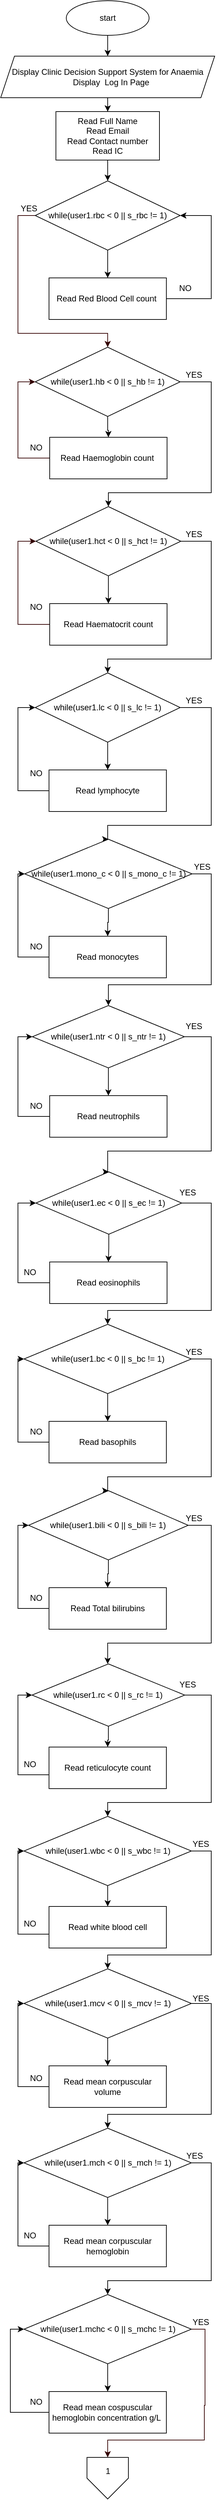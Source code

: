 <mxfile version="20.8.13" type="github" pages="3">
  <diagram id="C5RBs43oDa-KdzZeNtuy" name="Page-1">
    <mxGraphModel dx="1566" dy="636" grid="1" gridSize="10" guides="1" tooltips="1" connect="1" arrows="1" fold="1" page="1" pageScale="1" pageWidth="827" pageHeight="1169" math="0" shadow="0">
      <root>
        <mxCell id="WIyWlLk6GJQsqaUBKTNV-0" />
        <mxCell id="WIyWlLk6GJQsqaUBKTNV-1" parent="WIyWlLk6GJQsqaUBKTNV-0" />
        <mxCell id="V8b1zVf7IkV3LgUFyftW-2" style="edgeStyle=orthogonalEdgeStyle;rounded=0;orthogonalLoop=1;jettySize=auto;html=1;exitX=0.5;exitY=1;exitDx=0;exitDy=0;entryX=0.5;entryY=0;entryDx=0;entryDy=0;" edge="1" parent="WIyWlLk6GJQsqaUBKTNV-1" source="V8b1zVf7IkV3LgUFyftW-0" target="V8b1zVf7IkV3LgUFyftW-1">
          <mxGeometry relative="1" as="geometry" />
        </mxCell>
        <mxCell id="V8b1zVf7IkV3LgUFyftW-0" value="start" style="ellipse;whiteSpace=wrap;html=1;" vertex="1" parent="WIyWlLk6GJQsqaUBKTNV-1">
          <mxGeometry x="310" y="40" width="120" height="50" as="geometry" />
        </mxCell>
        <mxCell id="V8b1zVf7IkV3LgUFyftW-111" style="edgeStyle=orthogonalEdgeStyle;rounded=0;orthogonalLoop=1;jettySize=auto;html=1;exitX=0.5;exitY=1;exitDx=0;exitDy=0;" edge="1" parent="WIyWlLk6GJQsqaUBKTNV-1" source="V8b1zVf7IkV3LgUFyftW-1" target="V8b1zVf7IkV3LgUFyftW-3">
          <mxGeometry relative="1" as="geometry" />
        </mxCell>
        <mxCell id="V8b1zVf7IkV3LgUFyftW-1" value="Display Clinic Decision Support System for Anaemia&lt;div&gt;&amp;nbsp; &amp;nbsp;Display&amp;nbsp; Log In Page&lt;/div&gt;" style="shape=parallelogram;perimeter=parallelogramPerimeter;whiteSpace=wrap;html=1;fixedSize=1;" vertex="1" parent="WIyWlLk6GJQsqaUBKTNV-1">
          <mxGeometry x="215" y="120" width="310" height="60" as="geometry" />
        </mxCell>
        <mxCell id="V8b1zVf7IkV3LgUFyftW-21" value="" style="edgeStyle=orthogonalEdgeStyle;rounded=0;orthogonalLoop=1;jettySize=auto;html=1;" edge="1" parent="WIyWlLk6GJQsqaUBKTNV-1" source="V8b1zVf7IkV3LgUFyftW-3" target="V8b1zVf7IkV3LgUFyftW-10">
          <mxGeometry relative="1" as="geometry" />
        </mxCell>
        <mxCell id="V8b1zVf7IkV3LgUFyftW-3" value="Read Full Name&lt;br&gt;Read Email&lt;br&gt;Read Contact number&lt;br&gt;Read IC" style="rounded=0;whiteSpace=wrap;html=1;" vertex="1" parent="WIyWlLk6GJQsqaUBKTNV-1">
          <mxGeometry x="295" y="200" width="150" height="70" as="geometry" />
        </mxCell>
        <mxCell id="V8b1zVf7IkV3LgUFyftW-12" style="edgeStyle=orthogonalEdgeStyle;rounded=0;orthogonalLoop=1;jettySize=auto;html=1;exitX=0.5;exitY=1;exitDx=0;exitDy=0;" edge="1" parent="WIyWlLk6GJQsqaUBKTNV-1" source="V8b1zVf7IkV3LgUFyftW-10" target="V8b1zVf7IkV3LgUFyftW-11">
          <mxGeometry relative="1" as="geometry" />
        </mxCell>
        <mxCell id="V8b1zVf7IkV3LgUFyftW-34" style="edgeStyle=orthogonalEdgeStyle;rounded=0;orthogonalLoop=1;jettySize=auto;html=1;exitX=0;exitY=0.5;exitDx=0;exitDy=0;entryX=0.5;entryY=0;entryDx=0;entryDy=0;strokeColor=#330000;" edge="1" parent="WIyWlLk6GJQsqaUBKTNV-1" source="V8b1zVf7IkV3LgUFyftW-10" target="V8b1zVf7IkV3LgUFyftW-14">
          <mxGeometry relative="1" as="geometry">
            <mxPoint x="240" y="520" as="targetPoint" />
            <Array as="points">
              <mxPoint x="240" y="350" />
              <mxPoint x="240" y="520" />
              <mxPoint x="370" y="520" />
            </Array>
          </mxGeometry>
        </mxCell>
        <mxCell id="V8b1zVf7IkV3LgUFyftW-10" value="while(user1.rbc &amp;lt; 0 || s_rbc != 1)" style="rhombus;whiteSpace=wrap;html=1;" vertex="1" parent="WIyWlLk6GJQsqaUBKTNV-1">
          <mxGeometry x="265" y="300" width="210" height="100" as="geometry" />
        </mxCell>
        <mxCell id="V8b1zVf7IkV3LgUFyftW-17" style="edgeStyle=orthogonalEdgeStyle;rounded=0;orthogonalLoop=1;jettySize=auto;html=1;exitX=1;exitY=0.5;exitDx=0;exitDy=0;entryX=1;entryY=0.5;entryDx=0;entryDy=0;" edge="1" parent="WIyWlLk6GJQsqaUBKTNV-1" source="V8b1zVf7IkV3LgUFyftW-11" target="V8b1zVf7IkV3LgUFyftW-10">
          <mxGeometry relative="1" as="geometry">
            <Array as="points">
              <mxPoint x="520" y="470" />
              <mxPoint x="520" y="350" />
            </Array>
          </mxGeometry>
        </mxCell>
        <mxCell id="V8b1zVf7IkV3LgUFyftW-11" value="Read&amp;nbsp;Red Blood Cell count&amp;nbsp;" style="rounded=0;whiteSpace=wrap;html=1;" vertex="1" parent="WIyWlLk6GJQsqaUBKTNV-1">
          <mxGeometry x="285" y="440" width="170" height="60" as="geometry" />
        </mxCell>
        <mxCell id="V8b1zVf7IkV3LgUFyftW-13" style="edgeStyle=orthogonalEdgeStyle;rounded=0;orthogonalLoop=1;jettySize=auto;html=1;exitX=0.5;exitY=1;exitDx=0;exitDy=0;" edge="1" parent="WIyWlLk6GJQsqaUBKTNV-1" source="V8b1zVf7IkV3LgUFyftW-14" target="V8b1zVf7IkV3LgUFyftW-15">
          <mxGeometry relative="1" as="geometry" />
        </mxCell>
        <mxCell id="V8b1zVf7IkV3LgUFyftW-38" style="edgeStyle=orthogonalEdgeStyle;rounded=0;orthogonalLoop=1;jettySize=auto;html=1;exitX=1;exitY=0.5;exitDx=0;exitDy=0;" edge="1" parent="WIyWlLk6GJQsqaUBKTNV-1" source="V8b1zVf7IkV3LgUFyftW-14" target="V8b1zVf7IkV3LgUFyftW-28">
          <mxGeometry relative="1" as="geometry">
            <mxPoint x="370" y="760" as="targetPoint" />
            <Array as="points">
              <mxPoint x="520" y="590" />
              <mxPoint x="520" y="750" />
              <mxPoint x="371" y="750" />
            </Array>
          </mxGeometry>
        </mxCell>
        <mxCell id="V8b1zVf7IkV3LgUFyftW-14" value="while(user1.hb &amp;lt; 0 || s_hb != 1)" style="rhombus;whiteSpace=wrap;html=1;" vertex="1" parent="WIyWlLk6GJQsqaUBKTNV-1">
          <mxGeometry x="265" y="540" width="210" height="100" as="geometry" />
        </mxCell>
        <mxCell id="V8b1zVf7IkV3LgUFyftW-112" style="edgeStyle=orthogonalEdgeStyle;rounded=0;orthogonalLoop=1;jettySize=auto;html=1;exitX=0;exitY=0.5;exitDx=0;exitDy=0;entryX=0;entryY=0.5;entryDx=0;entryDy=0;strokeColor=#330000;fillColor=#33FF33;" edge="1" parent="WIyWlLk6GJQsqaUBKTNV-1" source="V8b1zVf7IkV3LgUFyftW-15" target="V8b1zVf7IkV3LgUFyftW-14">
          <mxGeometry relative="1" as="geometry">
            <Array as="points">
              <mxPoint x="240" y="700" />
              <mxPoint x="240" y="590" />
            </Array>
          </mxGeometry>
        </mxCell>
        <mxCell id="V8b1zVf7IkV3LgUFyftW-15" value="Read&amp;nbsp;Haemoglobin count&amp;nbsp;" style="rounded=0;whiteSpace=wrap;html=1;" vertex="1" parent="WIyWlLk6GJQsqaUBKTNV-1">
          <mxGeometry x="286" y="670" width="170" height="60" as="geometry" />
        </mxCell>
        <mxCell id="V8b1zVf7IkV3LgUFyftW-27" style="edgeStyle=orthogonalEdgeStyle;rounded=0;orthogonalLoop=1;jettySize=auto;html=1;exitX=0.5;exitY=1;exitDx=0;exitDy=0;" edge="1" parent="WIyWlLk6GJQsqaUBKTNV-1" source="V8b1zVf7IkV3LgUFyftW-28" target="V8b1zVf7IkV3LgUFyftW-30">
          <mxGeometry relative="1" as="geometry" />
        </mxCell>
        <mxCell id="V8b1zVf7IkV3LgUFyftW-76" style="edgeStyle=orthogonalEdgeStyle;rounded=0;orthogonalLoop=1;jettySize=auto;html=1;exitX=1;exitY=0.5;exitDx=0;exitDy=0;" edge="1" parent="WIyWlLk6GJQsqaUBKTNV-1" source="V8b1zVf7IkV3LgUFyftW-28" target="V8b1zVf7IkV3LgUFyftW-42">
          <mxGeometry relative="1" as="geometry">
            <Array as="points">
              <mxPoint x="520" y="820" />
              <mxPoint x="520" y="990" />
              <mxPoint x="370" y="990" />
            </Array>
          </mxGeometry>
        </mxCell>
        <mxCell id="V8b1zVf7IkV3LgUFyftW-28" value="while(user1.hct &amp;lt; 0 || s_hct != 1)" style="rhombus;whiteSpace=wrap;html=1;" vertex="1" parent="WIyWlLk6GJQsqaUBKTNV-1">
          <mxGeometry x="266" y="770" width="210" height="100" as="geometry" />
        </mxCell>
        <mxCell id="V8b1zVf7IkV3LgUFyftW-40" style="edgeStyle=orthogonalEdgeStyle;rounded=0;orthogonalLoop=1;jettySize=auto;html=1;entryX=0;entryY=0.5;entryDx=0;entryDy=0;strokeColor=#330000;" edge="1" parent="WIyWlLk6GJQsqaUBKTNV-1" source="V8b1zVf7IkV3LgUFyftW-30" target="V8b1zVf7IkV3LgUFyftW-28">
          <mxGeometry relative="1" as="geometry">
            <Array as="points">
              <mxPoint x="240" y="940" />
              <mxPoint x="240" y="820" />
            </Array>
          </mxGeometry>
        </mxCell>
        <mxCell id="V8b1zVf7IkV3LgUFyftW-30" value="Read&amp;nbsp;Haematocrit count" style="rounded=0;whiteSpace=wrap;html=1;" vertex="1" parent="WIyWlLk6GJQsqaUBKTNV-1">
          <mxGeometry x="286" y="910" width="170" height="60" as="geometry" />
        </mxCell>
        <mxCell id="V8b1zVf7IkV3LgUFyftW-41" style="edgeStyle=orthogonalEdgeStyle;rounded=0;orthogonalLoop=1;jettySize=auto;html=1;exitX=0.5;exitY=1;exitDx=0;exitDy=0;" edge="1" parent="WIyWlLk6GJQsqaUBKTNV-1" source="V8b1zVf7IkV3LgUFyftW-42" target="V8b1zVf7IkV3LgUFyftW-43">
          <mxGeometry relative="1" as="geometry" />
        </mxCell>
        <mxCell id="V8b1zVf7IkV3LgUFyftW-79" style="edgeStyle=orthogonalEdgeStyle;rounded=0;orthogonalLoop=1;jettySize=auto;html=1;exitX=1;exitY=0.5;exitDx=0;exitDy=0;entryX=0.5;entryY=0;entryDx=0;entryDy=0;" edge="1" parent="WIyWlLk6GJQsqaUBKTNV-1" source="V8b1zVf7IkV3LgUFyftW-42" target="V8b1zVf7IkV3LgUFyftW-46">
          <mxGeometry relative="1" as="geometry">
            <Array as="points">
              <mxPoint x="520" y="1060" />
              <mxPoint x="520" y="1230" />
              <mxPoint x="370" y="1230" />
            </Array>
          </mxGeometry>
        </mxCell>
        <mxCell id="V8b1zVf7IkV3LgUFyftW-42" value="while(user1.lc &amp;lt; 0 || s_lc != 1)" style="rhombus;whiteSpace=wrap;html=1;" vertex="1" parent="WIyWlLk6GJQsqaUBKTNV-1">
          <mxGeometry x="265" y="1010" width="210" height="100" as="geometry" />
        </mxCell>
        <mxCell id="V8b1zVf7IkV3LgUFyftW-78" style="edgeStyle=orthogonalEdgeStyle;rounded=0;orthogonalLoop=1;jettySize=auto;html=1;entryX=0;entryY=0.5;entryDx=0;entryDy=0;" edge="1" parent="WIyWlLk6GJQsqaUBKTNV-1" source="V8b1zVf7IkV3LgUFyftW-43" target="V8b1zVf7IkV3LgUFyftW-42">
          <mxGeometry relative="1" as="geometry">
            <Array as="points">
              <mxPoint x="240" y="1180" />
              <mxPoint x="240" y="1060" />
            </Array>
          </mxGeometry>
        </mxCell>
        <mxCell id="V8b1zVf7IkV3LgUFyftW-43" value="Read&amp;nbsp;lymphocyte" style="rounded=0;whiteSpace=wrap;html=1;" vertex="1" parent="WIyWlLk6GJQsqaUBKTNV-1">
          <mxGeometry x="285" y="1150" width="170" height="60" as="geometry" />
        </mxCell>
        <mxCell id="V8b1zVf7IkV3LgUFyftW-45" style="edgeStyle=orthogonalEdgeStyle;rounded=0;orthogonalLoop=1;jettySize=auto;html=1;exitX=0.5;exitY=1;exitDx=0;exitDy=0;" edge="1" parent="WIyWlLk6GJQsqaUBKTNV-1" source="V8b1zVf7IkV3LgUFyftW-46" target="V8b1zVf7IkV3LgUFyftW-47">
          <mxGeometry relative="1" as="geometry" />
        </mxCell>
        <mxCell id="V8b1zVf7IkV3LgUFyftW-81" style="edgeStyle=orthogonalEdgeStyle;rounded=0;orthogonalLoop=1;jettySize=auto;html=1;exitX=1;exitY=0.5;exitDx=0;exitDy=0;entryX=0.5;entryY=0;entryDx=0;entryDy=0;" edge="1" parent="WIyWlLk6GJQsqaUBKTNV-1" source="V8b1zVf7IkV3LgUFyftW-46" target="V8b1zVf7IkV3LgUFyftW-49">
          <mxGeometry relative="1" as="geometry">
            <Array as="points">
              <mxPoint x="520" y="1300" />
              <mxPoint x="520" y="1460" />
              <mxPoint x="371" y="1460" />
            </Array>
          </mxGeometry>
        </mxCell>
        <mxCell id="V8b1zVf7IkV3LgUFyftW-46" value="while(user1.mono_c &amp;lt; 0 || s_mono_c != 1)" style="rhombus;whiteSpace=wrap;html=1;" vertex="1" parent="WIyWlLk6GJQsqaUBKTNV-1">
          <mxGeometry x="249.75" y="1250" width="242.5" height="100" as="geometry" />
        </mxCell>
        <mxCell id="V8b1zVf7IkV3LgUFyftW-80" style="edgeStyle=orthogonalEdgeStyle;rounded=0;orthogonalLoop=1;jettySize=auto;html=1;entryX=0;entryY=0.5;entryDx=0;entryDy=0;" edge="1" parent="WIyWlLk6GJQsqaUBKTNV-1" source="V8b1zVf7IkV3LgUFyftW-47" target="V8b1zVf7IkV3LgUFyftW-46">
          <mxGeometry relative="1" as="geometry">
            <Array as="points">
              <mxPoint x="240" y="1420" />
              <mxPoint x="240" y="1300" />
            </Array>
          </mxGeometry>
        </mxCell>
        <mxCell id="V8b1zVf7IkV3LgUFyftW-47" value="Read&amp;nbsp;monocytes" style="rounded=0;whiteSpace=wrap;html=1;" vertex="1" parent="WIyWlLk6GJQsqaUBKTNV-1">
          <mxGeometry x="285" y="1390" width="170" height="60" as="geometry" />
        </mxCell>
        <mxCell id="V8b1zVf7IkV3LgUFyftW-48" style="edgeStyle=orthogonalEdgeStyle;rounded=0;orthogonalLoop=1;jettySize=auto;html=1;exitX=0.5;exitY=1;exitDx=0;exitDy=0;" edge="1" parent="WIyWlLk6GJQsqaUBKTNV-1" source="V8b1zVf7IkV3LgUFyftW-49" target="V8b1zVf7IkV3LgUFyftW-50">
          <mxGeometry relative="1" as="geometry" />
        </mxCell>
        <mxCell id="V8b1zVf7IkV3LgUFyftW-83" style="edgeStyle=orthogonalEdgeStyle;rounded=0;orthogonalLoop=1;jettySize=auto;html=1;exitX=1;exitY=0.5;exitDx=0;exitDy=0;entryX=0.5;entryY=0;entryDx=0;entryDy=0;" edge="1" parent="WIyWlLk6GJQsqaUBKTNV-1" source="V8b1zVf7IkV3LgUFyftW-49" target="V8b1zVf7IkV3LgUFyftW-52">
          <mxGeometry relative="1" as="geometry">
            <Array as="points">
              <mxPoint x="520" y="1535" />
              <mxPoint x="520" y="1700" />
              <mxPoint x="370" y="1700" />
              <mxPoint x="370" y="1730" />
            </Array>
          </mxGeometry>
        </mxCell>
        <mxCell id="V8b1zVf7IkV3LgUFyftW-49" value="while(user1.ntr &amp;lt; 0 || s_ntr != 1)" style="rhombus;whiteSpace=wrap;html=1;" vertex="1" parent="WIyWlLk6GJQsqaUBKTNV-1">
          <mxGeometry x="260.88" y="1490" width="220.25" height="90" as="geometry" />
        </mxCell>
        <mxCell id="V8b1zVf7IkV3LgUFyftW-82" style="edgeStyle=orthogonalEdgeStyle;rounded=0;orthogonalLoop=1;jettySize=auto;html=1;exitX=0;exitY=0.5;exitDx=0;exitDy=0;entryX=0;entryY=0.5;entryDx=0;entryDy=0;" edge="1" parent="WIyWlLk6GJQsqaUBKTNV-1" source="V8b1zVf7IkV3LgUFyftW-50" target="V8b1zVf7IkV3LgUFyftW-49">
          <mxGeometry relative="1" as="geometry">
            <Array as="points">
              <mxPoint x="240" y="1650" />
              <mxPoint x="240" y="1535" />
            </Array>
          </mxGeometry>
        </mxCell>
        <mxCell id="V8b1zVf7IkV3LgUFyftW-50" value="Read&amp;nbsp;neutrophils" style="rounded=0;whiteSpace=wrap;html=1;" vertex="1" parent="WIyWlLk6GJQsqaUBKTNV-1">
          <mxGeometry x="286" y="1620" width="170" height="60" as="geometry" />
        </mxCell>
        <mxCell id="V8b1zVf7IkV3LgUFyftW-51" style="edgeStyle=orthogonalEdgeStyle;rounded=0;orthogonalLoop=1;jettySize=auto;html=1;exitX=0.5;exitY=1;exitDx=0;exitDy=0;" edge="1" parent="WIyWlLk6GJQsqaUBKTNV-1" source="V8b1zVf7IkV3LgUFyftW-52" target="V8b1zVf7IkV3LgUFyftW-53">
          <mxGeometry relative="1" as="geometry" />
        </mxCell>
        <mxCell id="V8b1zVf7IkV3LgUFyftW-85" style="edgeStyle=orthogonalEdgeStyle;rounded=0;orthogonalLoop=1;jettySize=auto;html=1;exitX=1;exitY=0.5;exitDx=0;exitDy=0;" edge="1" parent="WIyWlLk6GJQsqaUBKTNV-1" source="V8b1zVf7IkV3LgUFyftW-52" target="V8b1zVf7IkV3LgUFyftW-55">
          <mxGeometry relative="1" as="geometry">
            <Array as="points">
              <mxPoint x="520" y="1775" />
              <mxPoint x="520" y="1930" />
              <mxPoint x="370" y="1930" />
            </Array>
          </mxGeometry>
        </mxCell>
        <mxCell id="V8b1zVf7IkV3LgUFyftW-52" value="while(user1.ec &amp;lt; 0 || s_ec != 1)" style="rhombus;whiteSpace=wrap;html=1;" vertex="1" parent="WIyWlLk6GJQsqaUBKTNV-1">
          <mxGeometry x="266" y="1730" width="211.25" height="90" as="geometry" />
        </mxCell>
        <mxCell id="V8b1zVf7IkV3LgUFyftW-84" style="edgeStyle=orthogonalEdgeStyle;rounded=0;orthogonalLoop=1;jettySize=auto;html=1;exitX=0;exitY=0.5;exitDx=0;exitDy=0;entryX=0;entryY=0.5;entryDx=0;entryDy=0;" edge="1" parent="WIyWlLk6GJQsqaUBKTNV-1" source="V8b1zVf7IkV3LgUFyftW-53" target="V8b1zVf7IkV3LgUFyftW-52">
          <mxGeometry relative="1" as="geometry">
            <Array as="points">
              <mxPoint x="240" y="1890" />
              <mxPoint x="240" y="1775" />
            </Array>
          </mxGeometry>
        </mxCell>
        <mxCell id="V8b1zVf7IkV3LgUFyftW-53" value="Read eosinophils" style="rounded=0;whiteSpace=wrap;html=1;" vertex="1" parent="WIyWlLk6GJQsqaUBKTNV-1">
          <mxGeometry x="286" y="1860" width="170" height="60" as="geometry" />
        </mxCell>
        <mxCell id="V8b1zVf7IkV3LgUFyftW-54" style="edgeStyle=orthogonalEdgeStyle;rounded=0;orthogonalLoop=1;jettySize=auto;html=1;exitX=0.5;exitY=1;exitDx=0;exitDy=0;" edge="1" parent="WIyWlLk6GJQsqaUBKTNV-1" source="V8b1zVf7IkV3LgUFyftW-55" target="V8b1zVf7IkV3LgUFyftW-56">
          <mxGeometry relative="1" as="geometry" />
        </mxCell>
        <mxCell id="V8b1zVf7IkV3LgUFyftW-87" style="edgeStyle=orthogonalEdgeStyle;rounded=0;orthogonalLoop=1;jettySize=auto;html=1;exitX=1;exitY=0.5;exitDx=0;exitDy=0;entryX=0.5;entryY=0;entryDx=0;entryDy=0;" edge="1" parent="WIyWlLk6GJQsqaUBKTNV-1" source="V8b1zVf7IkV3LgUFyftW-55" target="V8b1zVf7IkV3LgUFyftW-59">
          <mxGeometry relative="1" as="geometry">
            <Array as="points">
              <mxPoint x="520" y="2000" />
              <mxPoint x="520" y="2170" />
              <mxPoint x="370" y="2170" />
              <mxPoint x="370" y="2190" />
            </Array>
          </mxGeometry>
        </mxCell>
        <mxCell id="V8b1zVf7IkV3LgUFyftW-55" value="while(user1.bc &amp;lt; 0 || s_bc != 1)" style="rhombus;whiteSpace=wrap;html=1;" vertex="1" parent="WIyWlLk6GJQsqaUBKTNV-1">
          <mxGeometry x="248.75" y="1950" width="242.5" height="100" as="geometry" />
        </mxCell>
        <mxCell id="V8b1zVf7IkV3LgUFyftW-86" style="edgeStyle=orthogonalEdgeStyle;rounded=0;orthogonalLoop=1;jettySize=auto;html=1;exitX=0;exitY=0.5;exitDx=0;exitDy=0;entryX=0;entryY=0.5;entryDx=0;entryDy=0;" edge="1" parent="WIyWlLk6GJQsqaUBKTNV-1" source="V8b1zVf7IkV3LgUFyftW-56" target="V8b1zVf7IkV3LgUFyftW-55">
          <mxGeometry relative="1" as="geometry">
            <Array as="points">
              <mxPoint x="240" y="2120" />
              <mxPoint x="240" y="2000" />
            </Array>
          </mxGeometry>
        </mxCell>
        <mxCell id="V8b1zVf7IkV3LgUFyftW-56" value="Read basophils" style="rounded=0;whiteSpace=wrap;html=1;" vertex="1" parent="WIyWlLk6GJQsqaUBKTNV-1">
          <mxGeometry x="285" y="2090" width="170" height="60" as="geometry" />
        </mxCell>
        <mxCell id="V8b1zVf7IkV3LgUFyftW-58" style="edgeStyle=orthogonalEdgeStyle;rounded=0;orthogonalLoop=1;jettySize=auto;html=1;exitX=0.5;exitY=1;exitDx=0;exitDy=0;" edge="1" parent="WIyWlLk6GJQsqaUBKTNV-1" source="V8b1zVf7IkV3LgUFyftW-59" target="V8b1zVf7IkV3LgUFyftW-60">
          <mxGeometry relative="1" as="geometry" />
        </mxCell>
        <mxCell id="V8b1zVf7IkV3LgUFyftW-90" style="edgeStyle=orthogonalEdgeStyle;rounded=0;orthogonalLoop=1;jettySize=auto;html=1;exitX=1;exitY=0.5;exitDx=0;exitDy=0;entryX=0.5;entryY=0;entryDx=0;entryDy=0;" edge="1" parent="WIyWlLk6GJQsqaUBKTNV-1" source="V8b1zVf7IkV3LgUFyftW-59" target="V8b1zVf7IkV3LgUFyftW-62">
          <mxGeometry relative="1" as="geometry">
            <Array as="points">
              <mxPoint x="520" y="2240" />
              <mxPoint x="520" y="2410" />
              <mxPoint x="370" y="2410" />
              <mxPoint x="370" y="2440" />
            </Array>
          </mxGeometry>
        </mxCell>
        <mxCell id="V8b1zVf7IkV3LgUFyftW-59" value="while(user1.bili &amp;lt; 0 || s_bili != 1)" style="rhombus;whiteSpace=wrap;html=1;" vertex="1" parent="WIyWlLk6GJQsqaUBKTNV-1">
          <mxGeometry x="255.38" y="2190" width="231.25" height="100" as="geometry" />
        </mxCell>
        <mxCell id="V8b1zVf7IkV3LgUFyftW-89" style="edgeStyle=orthogonalEdgeStyle;rounded=0;orthogonalLoop=1;jettySize=auto;html=1;exitX=0;exitY=0.5;exitDx=0;exitDy=0;entryX=0;entryY=0.5;entryDx=0;entryDy=0;" edge="1" parent="WIyWlLk6GJQsqaUBKTNV-1" source="V8b1zVf7IkV3LgUFyftW-60" target="V8b1zVf7IkV3LgUFyftW-59">
          <mxGeometry relative="1" as="geometry">
            <Array as="points">
              <mxPoint x="240" y="2360" />
              <mxPoint x="240" y="2240" />
            </Array>
          </mxGeometry>
        </mxCell>
        <mxCell id="V8b1zVf7IkV3LgUFyftW-60" value="Read Total bilirubins" style="rounded=0;whiteSpace=wrap;html=1;" vertex="1" parent="WIyWlLk6GJQsqaUBKTNV-1">
          <mxGeometry x="285" y="2330" width="170" height="60" as="geometry" />
        </mxCell>
        <mxCell id="V8b1zVf7IkV3LgUFyftW-61" style="edgeStyle=orthogonalEdgeStyle;rounded=0;orthogonalLoop=1;jettySize=auto;html=1;exitX=0.5;exitY=1;exitDx=0;exitDy=0;" edge="1" parent="WIyWlLk6GJQsqaUBKTNV-1" source="V8b1zVf7IkV3LgUFyftW-62" target="V8b1zVf7IkV3LgUFyftW-63">
          <mxGeometry relative="1" as="geometry" />
        </mxCell>
        <mxCell id="V8b1zVf7IkV3LgUFyftW-92" style="edgeStyle=orthogonalEdgeStyle;rounded=0;orthogonalLoop=1;jettySize=auto;html=1;exitX=1;exitY=0.5;exitDx=0;exitDy=0;entryX=0.5;entryY=0;entryDx=0;entryDy=0;" edge="1" parent="WIyWlLk6GJQsqaUBKTNV-1" source="V8b1zVf7IkV3LgUFyftW-62" target="V8b1zVf7IkV3LgUFyftW-65">
          <mxGeometry relative="1" as="geometry">
            <Array as="points">
              <mxPoint x="520" y="2485" />
              <mxPoint x="520" y="2640" />
              <mxPoint x="370" y="2640" />
            </Array>
          </mxGeometry>
        </mxCell>
        <mxCell id="V8b1zVf7IkV3LgUFyftW-62" value="while(user1.rc &amp;lt; 0 || s_rc != 1)" style="rhombus;whiteSpace=wrap;html=1;" vertex="1" parent="WIyWlLk6GJQsqaUBKTNV-1">
          <mxGeometry x="260.37" y="2440" width="221.25" height="90" as="geometry" />
        </mxCell>
        <mxCell id="V8b1zVf7IkV3LgUFyftW-91" style="edgeStyle=orthogonalEdgeStyle;rounded=0;orthogonalLoop=1;jettySize=auto;html=1;exitX=0;exitY=0.5;exitDx=0;exitDy=0;entryX=0;entryY=0.5;entryDx=0;entryDy=0;" edge="1" parent="WIyWlLk6GJQsqaUBKTNV-1" source="V8b1zVf7IkV3LgUFyftW-63" target="V8b1zVf7IkV3LgUFyftW-62">
          <mxGeometry relative="1" as="geometry">
            <Array as="points">
              <mxPoint x="240" y="2600" />
              <mxPoint x="240" y="2485" />
            </Array>
          </mxGeometry>
        </mxCell>
        <mxCell id="V8b1zVf7IkV3LgUFyftW-63" value="Read reticulocyte count" style="rounded=0;whiteSpace=wrap;html=1;" vertex="1" parent="WIyWlLk6GJQsqaUBKTNV-1">
          <mxGeometry x="285" y="2560" width="170" height="60" as="geometry" />
        </mxCell>
        <mxCell id="V8b1zVf7IkV3LgUFyftW-64" style="edgeStyle=orthogonalEdgeStyle;rounded=0;orthogonalLoop=1;jettySize=auto;html=1;exitX=0.5;exitY=1;exitDx=0;exitDy=0;" edge="1" parent="WIyWlLk6GJQsqaUBKTNV-1" source="V8b1zVf7IkV3LgUFyftW-65" target="V8b1zVf7IkV3LgUFyftW-66">
          <mxGeometry relative="1" as="geometry" />
        </mxCell>
        <mxCell id="V8b1zVf7IkV3LgUFyftW-96" style="edgeStyle=orthogonalEdgeStyle;rounded=0;orthogonalLoop=1;jettySize=auto;html=1;exitX=1;exitY=0.5;exitDx=0;exitDy=0;entryX=0.5;entryY=0;entryDx=0;entryDy=0;" edge="1" parent="WIyWlLk6GJQsqaUBKTNV-1" source="V8b1zVf7IkV3LgUFyftW-65" target="V8b1zVf7IkV3LgUFyftW-68">
          <mxGeometry relative="1" as="geometry">
            <mxPoint x="480" y="2870" as="targetPoint" />
            <Array as="points">
              <mxPoint x="520" y="2710" />
              <mxPoint x="520" y="2860" />
              <mxPoint x="370" y="2860" />
            </Array>
          </mxGeometry>
        </mxCell>
        <mxCell id="V8b1zVf7IkV3LgUFyftW-65" value="while(user1.wbc &amp;lt; 0 || s_wbc != 1)" style="rhombus;whiteSpace=wrap;html=1;" vertex="1" parent="WIyWlLk6GJQsqaUBKTNV-1">
          <mxGeometry x="248.75" y="2660" width="242.5" height="100" as="geometry" />
        </mxCell>
        <mxCell id="V8b1zVf7IkV3LgUFyftW-95" style="edgeStyle=orthogonalEdgeStyle;rounded=0;orthogonalLoop=1;jettySize=auto;html=1;exitX=0;exitY=0.5;exitDx=0;exitDy=0;entryX=0;entryY=0.5;entryDx=0;entryDy=0;" edge="1" parent="WIyWlLk6GJQsqaUBKTNV-1" source="V8b1zVf7IkV3LgUFyftW-66" target="V8b1zVf7IkV3LgUFyftW-65">
          <mxGeometry relative="1" as="geometry">
            <Array as="points">
              <mxPoint x="240" y="2830" />
              <mxPoint x="240" y="2710" />
            </Array>
          </mxGeometry>
        </mxCell>
        <mxCell id="V8b1zVf7IkV3LgUFyftW-66" value="Read white blood cell" style="rounded=0;whiteSpace=wrap;html=1;" vertex="1" parent="WIyWlLk6GJQsqaUBKTNV-1">
          <mxGeometry x="285" y="2790" width="170" height="60" as="geometry" />
        </mxCell>
        <mxCell id="V8b1zVf7IkV3LgUFyftW-67" style="edgeStyle=orthogonalEdgeStyle;rounded=0;orthogonalLoop=1;jettySize=auto;html=1;exitX=0.5;exitY=1;exitDx=0;exitDy=0;" edge="1" parent="WIyWlLk6GJQsqaUBKTNV-1" source="V8b1zVf7IkV3LgUFyftW-68" target="V8b1zVf7IkV3LgUFyftW-69">
          <mxGeometry relative="1" as="geometry" />
        </mxCell>
        <mxCell id="V8b1zVf7IkV3LgUFyftW-102" style="edgeStyle=orthogonalEdgeStyle;rounded=0;orthogonalLoop=1;jettySize=auto;html=1;exitX=1;exitY=0.5;exitDx=0;exitDy=0;entryX=0.5;entryY=0;entryDx=0;entryDy=0;" edge="1" parent="WIyWlLk6GJQsqaUBKTNV-1" source="V8b1zVf7IkV3LgUFyftW-68" target="V8b1zVf7IkV3LgUFyftW-71">
          <mxGeometry relative="1" as="geometry">
            <Array as="points">
              <mxPoint x="520" y="2930" />
              <mxPoint x="520" y="3090" />
              <mxPoint x="370" y="3090" />
            </Array>
          </mxGeometry>
        </mxCell>
        <mxCell id="V8b1zVf7IkV3LgUFyftW-68" value="while(user1.mcv &amp;lt; 0 || s_mcv != 1)" style="rhombus;whiteSpace=wrap;html=1;" vertex="1" parent="WIyWlLk6GJQsqaUBKTNV-1">
          <mxGeometry x="248.75" y="2880" width="242.5" height="100" as="geometry" />
        </mxCell>
        <mxCell id="V8b1zVf7IkV3LgUFyftW-97" style="edgeStyle=orthogonalEdgeStyle;rounded=0;orthogonalLoop=1;jettySize=auto;html=1;exitX=0;exitY=0.5;exitDx=0;exitDy=0;entryX=0;entryY=0.5;entryDx=0;entryDy=0;" edge="1" parent="WIyWlLk6GJQsqaUBKTNV-1" source="V8b1zVf7IkV3LgUFyftW-69" target="V8b1zVf7IkV3LgUFyftW-68">
          <mxGeometry relative="1" as="geometry">
            <Array as="points">
              <mxPoint x="240" y="3050" />
              <mxPoint x="240" y="2930" />
            </Array>
          </mxGeometry>
        </mxCell>
        <mxCell id="V8b1zVf7IkV3LgUFyftW-69" value="Read mean corpuscular volume" style="rounded=0;whiteSpace=wrap;html=1;" vertex="1" parent="WIyWlLk6GJQsqaUBKTNV-1">
          <mxGeometry x="285" y="3020" width="170" height="60" as="geometry" />
        </mxCell>
        <mxCell id="V8b1zVf7IkV3LgUFyftW-70" style="edgeStyle=orthogonalEdgeStyle;rounded=0;orthogonalLoop=1;jettySize=auto;html=1;exitX=0.5;exitY=1;exitDx=0;exitDy=0;" edge="1" parent="WIyWlLk6GJQsqaUBKTNV-1" source="V8b1zVf7IkV3LgUFyftW-71" target="V8b1zVf7IkV3LgUFyftW-72">
          <mxGeometry relative="1" as="geometry" />
        </mxCell>
        <mxCell id="V8b1zVf7IkV3LgUFyftW-109" style="edgeStyle=orthogonalEdgeStyle;rounded=0;orthogonalLoop=1;jettySize=auto;html=1;exitX=1;exitY=0.5;exitDx=0;exitDy=0;entryX=0.5;entryY=0;entryDx=0;entryDy=0;" edge="1" parent="WIyWlLk6GJQsqaUBKTNV-1" source="V8b1zVf7IkV3LgUFyftW-71" target="V8b1zVf7IkV3LgUFyftW-74">
          <mxGeometry relative="1" as="geometry">
            <mxPoint x="480" y="3340" as="targetPoint" />
            <Array as="points">
              <mxPoint x="520" y="3160" />
              <mxPoint x="520" y="3330" />
              <mxPoint x="370" y="3330" />
            </Array>
          </mxGeometry>
        </mxCell>
        <mxCell id="V8b1zVf7IkV3LgUFyftW-71" value="while(user1.mch &amp;lt; 0 || s_mch != 1)" style="rhombus;whiteSpace=wrap;html=1;" vertex="1" parent="WIyWlLk6GJQsqaUBKTNV-1">
          <mxGeometry x="248.75" y="3110" width="242.5" height="100" as="geometry" />
        </mxCell>
        <mxCell id="V8b1zVf7IkV3LgUFyftW-103" style="edgeStyle=orthogonalEdgeStyle;rounded=0;orthogonalLoop=1;jettySize=auto;html=1;exitX=0;exitY=0.5;exitDx=0;exitDy=0;entryX=0;entryY=0.5;entryDx=0;entryDy=0;" edge="1" parent="WIyWlLk6GJQsqaUBKTNV-1" source="V8b1zVf7IkV3LgUFyftW-72" target="V8b1zVf7IkV3LgUFyftW-71">
          <mxGeometry relative="1" as="geometry">
            <Array as="points">
              <mxPoint x="240" y="3280" />
              <mxPoint x="240" y="3160" />
            </Array>
          </mxGeometry>
        </mxCell>
        <mxCell id="V8b1zVf7IkV3LgUFyftW-72" value="Read mean corpuscular hemoglobin" style="rounded=0;whiteSpace=wrap;html=1;" vertex="1" parent="WIyWlLk6GJQsqaUBKTNV-1">
          <mxGeometry x="285" y="3250" width="170" height="60" as="geometry" />
        </mxCell>
        <mxCell id="V8b1zVf7IkV3LgUFyftW-73" style="edgeStyle=orthogonalEdgeStyle;rounded=0;orthogonalLoop=1;jettySize=auto;html=1;exitX=0.5;exitY=1;exitDx=0;exitDy=0;" edge="1" parent="WIyWlLk6GJQsqaUBKTNV-1" source="V8b1zVf7IkV3LgUFyftW-74" target="V8b1zVf7IkV3LgUFyftW-75">
          <mxGeometry relative="1" as="geometry" />
        </mxCell>
        <mxCell id="V8b1zVf7IkV3LgUFyftW-168" style="edgeStyle=orthogonalEdgeStyle;rounded=0;orthogonalLoop=1;jettySize=auto;html=1;exitX=1;exitY=0.5;exitDx=0;exitDy=0;entryX=0.5;entryY=0;entryDx=0;entryDy=0;strokeColor=#330000;fillColor=#33FF33;" edge="1" parent="WIyWlLk6GJQsqaUBKTNV-1" source="V8b1zVf7IkV3LgUFyftW-74" target="V8b1zVf7IkV3LgUFyftW-166">
          <mxGeometry relative="1" as="geometry">
            <Array as="points">
              <mxPoint x="511" y="3400" />
              <mxPoint x="511" y="3510" />
              <mxPoint x="510" y="3510" />
              <mxPoint x="510" y="3560" />
              <mxPoint x="370" y="3560" />
            </Array>
          </mxGeometry>
        </mxCell>
        <mxCell id="V8b1zVf7IkV3LgUFyftW-74" value="while(user1.mchc &amp;lt; 0 || s_mchc != 1)" style="rhombus;whiteSpace=wrap;html=1;" vertex="1" parent="WIyWlLk6GJQsqaUBKTNV-1">
          <mxGeometry x="248.75" y="3350" width="242.5" height="100" as="geometry" />
        </mxCell>
        <mxCell id="V8b1zVf7IkV3LgUFyftW-110" style="edgeStyle=orthogonalEdgeStyle;rounded=0;orthogonalLoop=1;jettySize=auto;html=1;entryX=0;entryY=0.5;entryDx=0;entryDy=0;" edge="1" parent="WIyWlLk6GJQsqaUBKTNV-1" source="V8b1zVf7IkV3LgUFyftW-75" target="V8b1zVf7IkV3LgUFyftW-74">
          <mxGeometry relative="1" as="geometry">
            <Array as="points">
              <mxPoint x="229" y="3520" />
              <mxPoint x="229" y="3400" />
            </Array>
          </mxGeometry>
        </mxCell>
        <mxCell id="V8b1zVf7IkV3LgUFyftW-75" value="Read mean cospuscular hemoglobin concentration g/L&amp;nbsp;" style="rounded=0;whiteSpace=wrap;html=1;" vertex="1" parent="WIyWlLk6GJQsqaUBKTNV-1">
          <mxGeometry x="285" y="3490" width="170" height="60" as="geometry" />
        </mxCell>
        <mxCell id="V8b1zVf7IkV3LgUFyftW-113" value="YES" style="text;strokeColor=none;align=center;fillColor=none;html=1;verticalAlign=middle;whiteSpace=wrap;rounded=0;" vertex="1" parent="WIyWlLk6GJQsqaUBKTNV-1">
          <mxGeometry x="465" y="580" width="60" as="geometry" />
        </mxCell>
        <mxCell id="V8b1zVf7IkV3LgUFyftW-115" value="NO" style="text;strokeColor=none;align=center;fillColor=none;html=1;verticalAlign=middle;whiteSpace=wrap;rounded=0;" vertex="1" parent="WIyWlLk6GJQsqaUBKTNV-1">
          <mxGeometry x="248.75" y="680" width="35" height="10" as="geometry" />
        </mxCell>
        <mxCell id="V8b1zVf7IkV3LgUFyftW-120" value="YES" style="text;strokeColor=none;align=center;fillColor=none;html=1;verticalAlign=middle;whiteSpace=wrap;rounded=0;" vertex="1" parent="WIyWlLk6GJQsqaUBKTNV-1">
          <mxGeometry x="465" y="810" width="60" as="geometry" />
        </mxCell>
        <mxCell id="V8b1zVf7IkV3LgUFyftW-121" value="NO" style="text;strokeColor=none;align=center;fillColor=none;html=1;verticalAlign=middle;whiteSpace=wrap;rounded=0;" vertex="1" parent="WIyWlLk6GJQsqaUBKTNV-1">
          <mxGeometry x="248.75" y="910" width="35" height="10" as="geometry" />
        </mxCell>
        <mxCell id="V8b1zVf7IkV3LgUFyftW-124" value="YES" style="text;strokeColor=none;align=center;fillColor=none;html=1;verticalAlign=middle;whiteSpace=wrap;rounded=0;" vertex="1" parent="WIyWlLk6GJQsqaUBKTNV-1">
          <mxGeometry x="226" y="340" width="60" as="geometry" />
        </mxCell>
        <mxCell id="V8b1zVf7IkV3LgUFyftW-125" value="NO" style="text;strokeColor=none;align=center;fillColor=none;html=1;verticalAlign=middle;whiteSpace=wrap;rounded=0;" vertex="1" parent="WIyWlLk6GJQsqaUBKTNV-1">
          <mxGeometry x="465" y="450" width="35" height="10" as="geometry" />
        </mxCell>
        <mxCell id="V8b1zVf7IkV3LgUFyftW-126" value="YES" style="text;strokeColor=none;align=center;fillColor=none;html=1;verticalAlign=middle;whiteSpace=wrap;rounded=0;" vertex="1" parent="WIyWlLk6GJQsqaUBKTNV-1">
          <mxGeometry x="465" y="1050" width="60" as="geometry" />
        </mxCell>
        <mxCell id="V8b1zVf7IkV3LgUFyftW-127" value="NO" style="text;strokeColor=none;align=center;fillColor=none;html=1;verticalAlign=middle;whiteSpace=wrap;rounded=0;" vertex="1" parent="WIyWlLk6GJQsqaUBKTNV-1">
          <mxGeometry x="248.75" y="1150" width="35" height="10" as="geometry" />
        </mxCell>
        <mxCell id="V8b1zVf7IkV3LgUFyftW-137" value="YES" style="text;strokeColor=none;align=center;fillColor=none;html=1;verticalAlign=middle;whiteSpace=wrap;rounded=0;" vertex="1" parent="WIyWlLk6GJQsqaUBKTNV-1">
          <mxGeometry x="477.25" y="1290" width="60" as="geometry" />
        </mxCell>
        <mxCell id="V8b1zVf7IkV3LgUFyftW-138" value="NO" style="text;strokeColor=none;align=center;fillColor=none;html=1;verticalAlign=middle;whiteSpace=wrap;rounded=0;" vertex="1" parent="WIyWlLk6GJQsqaUBKTNV-1">
          <mxGeometry x="248.75" y="1400" width="35" height="10" as="geometry" />
        </mxCell>
        <mxCell id="V8b1zVf7IkV3LgUFyftW-139" value="YES" style="text;strokeColor=none;align=center;fillColor=none;html=1;verticalAlign=middle;whiteSpace=wrap;rounded=0;" vertex="1" parent="WIyWlLk6GJQsqaUBKTNV-1">
          <mxGeometry x="465" y="1520" width="60" as="geometry" />
        </mxCell>
        <mxCell id="V8b1zVf7IkV3LgUFyftW-140" value="NO" style="text;strokeColor=none;align=center;fillColor=none;html=1;verticalAlign=middle;whiteSpace=wrap;rounded=0;" vertex="1" parent="WIyWlLk6GJQsqaUBKTNV-1">
          <mxGeometry x="248.75" y="1630" width="35" height="10" as="geometry" />
        </mxCell>
        <mxCell id="V8b1zVf7IkV3LgUFyftW-141" value="YES" style="text;strokeColor=none;align=center;fillColor=none;html=1;verticalAlign=middle;whiteSpace=wrap;rounded=0;" vertex="1" parent="WIyWlLk6GJQsqaUBKTNV-1">
          <mxGeometry x="456.25" y="1760" width="60" as="geometry" />
        </mxCell>
        <mxCell id="V8b1zVf7IkV3LgUFyftW-142" value="NO" style="text;strokeColor=none;align=center;fillColor=none;html=1;verticalAlign=middle;whiteSpace=wrap;rounded=0;" vertex="1" parent="WIyWlLk6GJQsqaUBKTNV-1">
          <mxGeometry x="240" y="1870" width="35" height="10" as="geometry" />
        </mxCell>
        <mxCell id="V8b1zVf7IkV3LgUFyftW-143" value="YES" style="text;strokeColor=none;align=center;fillColor=none;html=1;verticalAlign=middle;whiteSpace=wrap;rounded=0;" vertex="1" parent="WIyWlLk6GJQsqaUBKTNV-1">
          <mxGeometry x="465" y="1990" width="60" as="geometry" />
        </mxCell>
        <mxCell id="V8b1zVf7IkV3LgUFyftW-144" value="NO" style="text;strokeColor=none;align=center;fillColor=none;html=1;verticalAlign=middle;whiteSpace=wrap;rounded=0;" vertex="1" parent="WIyWlLk6GJQsqaUBKTNV-1">
          <mxGeometry x="248.75" y="2100" width="35" height="10" as="geometry" />
        </mxCell>
        <mxCell id="V8b1zVf7IkV3LgUFyftW-145" value="YES" style="text;strokeColor=none;align=center;fillColor=none;html=1;verticalAlign=middle;whiteSpace=wrap;rounded=0;" vertex="1" parent="WIyWlLk6GJQsqaUBKTNV-1">
          <mxGeometry x="465" y="2230" width="60" as="geometry" />
        </mxCell>
        <mxCell id="V8b1zVf7IkV3LgUFyftW-146" value="NO" style="text;strokeColor=none;align=center;fillColor=none;html=1;verticalAlign=middle;whiteSpace=wrap;rounded=0;" vertex="1" parent="WIyWlLk6GJQsqaUBKTNV-1">
          <mxGeometry x="248.75" y="2340" width="35" height="10" as="geometry" />
        </mxCell>
        <mxCell id="V8b1zVf7IkV3LgUFyftW-147" value="YES" style="text;strokeColor=none;align=center;fillColor=none;html=1;verticalAlign=middle;whiteSpace=wrap;rounded=0;" vertex="1" parent="WIyWlLk6GJQsqaUBKTNV-1">
          <mxGeometry x="456.25" y="2470" width="60" as="geometry" />
        </mxCell>
        <mxCell id="V8b1zVf7IkV3LgUFyftW-148" value="NO" style="text;strokeColor=none;align=center;fillColor=none;html=1;verticalAlign=middle;whiteSpace=wrap;rounded=0;" vertex="1" parent="WIyWlLk6GJQsqaUBKTNV-1">
          <mxGeometry x="240" y="2580" width="35" height="10" as="geometry" />
        </mxCell>
        <mxCell id="V8b1zVf7IkV3LgUFyftW-149" value="YES" style="text;strokeColor=none;align=center;fillColor=none;html=1;verticalAlign=middle;whiteSpace=wrap;rounded=0;" vertex="1" parent="WIyWlLk6GJQsqaUBKTNV-1">
          <mxGeometry x="475" y="2700" width="60" as="geometry" />
        </mxCell>
        <mxCell id="V8b1zVf7IkV3LgUFyftW-150" value="NO" style="text;strokeColor=none;align=center;fillColor=none;html=1;verticalAlign=middle;whiteSpace=wrap;rounded=0;" vertex="1" parent="WIyWlLk6GJQsqaUBKTNV-1">
          <mxGeometry x="240" y="2810" width="35" height="10" as="geometry" />
        </mxCell>
        <mxCell id="V8b1zVf7IkV3LgUFyftW-151" value="YES" style="text;strokeColor=none;align=center;fillColor=none;html=1;verticalAlign=middle;whiteSpace=wrap;rounded=0;" vertex="1" parent="WIyWlLk6GJQsqaUBKTNV-1">
          <mxGeometry x="475" y="2923" width="60" as="geometry" />
        </mxCell>
        <mxCell id="V8b1zVf7IkV3LgUFyftW-152" value="NO" style="text;strokeColor=none;align=center;fillColor=none;html=1;verticalAlign=middle;whiteSpace=wrap;rounded=0;" vertex="1" parent="WIyWlLk6GJQsqaUBKTNV-1">
          <mxGeometry x="248.75" y="3033" width="35" height="10" as="geometry" />
        </mxCell>
        <mxCell id="V8b1zVf7IkV3LgUFyftW-160" value="YES" style="text;strokeColor=none;align=center;fillColor=none;html=1;verticalAlign=middle;whiteSpace=wrap;rounded=0;" vertex="1" parent="WIyWlLk6GJQsqaUBKTNV-1">
          <mxGeometry x="466.25" y="3150" width="60" as="geometry" />
        </mxCell>
        <mxCell id="V8b1zVf7IkV3LgUFyftW-161" value="NO" style="text;strokeColor=none;align=center;fillColor=none;html=1;verticalAlign=middle;whiteSpace=wrap;rounded=0;" vertex="1" parent="WIyWlLk6GJQsqaUBKTNV-1">
          <mxGeometry x="240" y="3260" width="35" height="10" as="geometry" />
        </mxCell>
        <mxCell id="V8b1zVf7IkV3LgUFyftW-164" value="YES" style="text;strokeColor=none;align=center;fillColor=none;html=1;verticalAlign=middle;whiteSpace=wrap;rounded=0;" vertex="1" parent="WIyWlLk6GJQsqaUBKTNV-1">
          <mxGeometry x="475" y="3390" width="60" as="geometry" />
        </mxCell>
        <mxCell id="V8b1zVf7IkV3LgUFyftW-165" value="NO" style="text;strokeColor=none;align=center;fillColor=none;html=1;verticalAlign=middle;whiteSpace=wrap;rounded=0;" vertex="1" parent="WIyWlLk6GJQsqaUBKTNV-1">
          <mxGeometry x="248.75" y="3500" width="35" height="10" as="geometry" />
        </mxCell>
        <mxCell id="V8b1zVf7IkV3LgUFyftW-166" value="" style="verticalLabelPosition=bottom;verticalAlign=top;html=1;shape=offPageConnector;rounded=0;size=0.5;" vertex="1" parent="WIyWlLk6GJQsqaUBKTNV-1">
          <mxGeometry x="340" y="3585" width="60" height="60" as="geometry" />
        </mxCell>
        <mxCell id="V8b1zVf7IkV3LgUFyftW-167" value="1" style="text;html=1;align=center;verticalAlign=middle;resizable=0;points=[];autosize=1;strokeColor=none;fillColor=none;" vertex="1" parent="WIyWlLk6GJQsqaUBKTNV-1">
          <mxGeometry x="355" y="3590" width="30" height="30" as="geometry" />
        </mxCell>
      </root>
    </mxGraphModel>
  </diagram>
  <diagram id="aXcvkeIckgn_b0o4M7cS" name="Page-2">
    <mxGraphModel dx="3512" dy="1082" grid="1" gridSize="10" guides="1" tooltips="1" connect="1" arrows="1" fold="1" page="1" pageScale="1" pageWidth="850" pageHeight="1100" math="0" shadow="0">
      <root>
        <mxCell id="0" />
        <mxCell id="1" parent="0" />
        <mxCell id="p886FQG6-4Zix0d3lC7q-8" style="edgeStyle=orthogonalEdgeStyle;rounded=0;orthogonalLoop=1;jettySize=auto;html=1;exitX=0.5;exitY=1;exitDx=0;exitDy=0;entryX=0.5;entryY=0;entryDx=0;entryDy=0;entryPerimeter=0;strokeColor=#330000;fontFamily=Helvetica;fontSize=12;fontColor=default;fillColor=#33FF33;" edge="1" parent="1" source="p886FQG6-4Zix0d3lC7q-1" target="p886FQG6-4Zix0d3lC7q-3">
          <mxGeometry relative="1" as="geometry" />
        </mxCell>
        <mxCell id="p886FQG6-4Zix0d3lC7q-1" value="" style="verticalLabelPosition=bottom;verticalAlign=top;html=1;shape=offPageConnector;rounded=0;size=0.5;" vertex="1" parent="1">
          <mxGeometry x="395" y="40" width="60" height="60" as="geometry" />
        </mxCell>
        <mxCell id="p886FQG6-4Zix0d3lC7q-2" value="1" style="text;html=1;align=center;verticalAlign=middle;resizable=0;points=[];autosize=1;strokeColor=none;fillColor=none;fontSize=12;fontFamily=Helvetica;fontColor=default;" vertex="1" parent="1">
          <mxGeometry x="410" y="50" width="30" height="30" as="geometry" />
        </mxCell>
        <mxCell id="p886FQG6-4Zix0d3lC7q-9" style="edgeStyle=orthogonalEdgeStyle;rounded=0;orthogonalLoop=1;jettySize=auto;html=1;exitX=1;exitY=0.5;exitDx=0;exitDy=0;exitPerimeter=0;entryX=0;entryY=0.5;entryDx=0;entryDy=0;strokeColor=#330000;fontFamily=Helvetica;fontSize=12;fontColor=default;fillColor=#33FF33;" edge="1" parent="1" source="p886FQG6-4Zix0d3lC7q-3" target="p886FQG6-4Zix0d3lC7q-4">
          <mxGeometry relative="1" as="geometry" />
        </mxCell>
        <mxCell id="p886FQG6-4Zix0d3lC7q-10" style="edgeStyle=orthogonalEdgeStyle;rounded=0;orthogonalLoop=1;jettySize=auto;html=1;exitX=0.5;exitY=1;exitDx=0;exitDy=0;exitPerimeter=0;entryX=0.5;entryY=0;entryDx=0;entryDy=0;entryPerimeter=0;strokeColor=#330000;fontFamily=Helvetica;fontSize=12;fontColor=default;fillColor=#33FF33;" edge="1" parent="1" source="p886FQG6-4Zix0d3lC7q-3" target="p886FQG6-4Zix0d3lC7q-6">
          <mxGeometry relative="1" as="geometry" />
        </mxCell>
        <mxCell id="p886FQG6-4Zix0d3lC7q-3" value="if(tyear &amp;lt;=&amp;nbsp; 0 )" style="strokeWidth=2;html=1;shape=mxgraph.flowchart.decision;whiteSpace=wrap;rounded=0;strokeColor=default;fontFamily=Helvetica;fontSize=12;fontColor=default;fillColor=default;" vertex="1" parent="1">
          <mxGeometry x="363" y="130" width="125" height="100" as="geometry" />
        </mxCell>
        <mxCell id="p886FQG6-4Zix0d3lC7q-57" style="edgeStyle=orthogonalEdgeStyle;rounded=0;orthogonalLoop=1;jettySize=auto;html=1;exitX=1;exitY=0.5;exitDx=0;exitDy=0;entryX=0.5;entryY=0;entryDx=0;entryDy=0;strokeColor=#330000;fontFamily=Helvetica;fontSize=12;fontColor=default;fillColor=#33FF33;" edge="1" parent="1" source="p886FQG6-4Zix0d3lC7q-4" target="p886FQG6-4Zix0d3lC7q-15">
          <mxGeometry relative="1" as="geometry">
            <Array as="points">
              <mxPoint x="680" y="180" />
              <mxPoint x="680" y="370" />
              <mxPoint x="435" y="370" />
            </Array>
          </mxGeometry>
        </mxCell>
        <mxCell id="p886FQG6-4Zix0d3lC7q-4" value="&lt;div&gt;temp_age = tmonth&lt;/div&gt;&lt;div&gt;&amp;nbsp; &amp;nbsp;c_age = &#39;m&#39;&lt;/div&gt;" style="rounded=0;whiteSpace=wrap;html=1;strokeColor=default;fontFamily=Helvetica;fontSize=12;fontColor=default;fillColor=default;" vertex="1" parent="1">
          <mxGeometry x="530" y="150" width="120" height="60" as="geometry" />
        </mxCell>
        <mxCell id="p886FQG6-4Zix0d3lC7q-11" style="edgeStyle=orthogonalEdgeStyle;rounded=0;orthogonalLoop=1;jettySize=auto;html=1;exitX=1;exitY=0.5;exitDx=0;exitDy=0;exitPerimeter=0;strokeColor=#330000;fontFamily=Helvetica;fontSize=12;fontColor=default;fillColor=#33FF33;" edge="1" parent="1" source="p886FQG6-4Zix0d3lC7q-6" target="p886FQG6-4Zix0d3lC7q-7">
          <mxGeometry relative="1" as="geometry" />
        </mxCell>
        <mxCell id="p886FQG6-4Zix0d3lC7q-6" value="else if(tyear &amp;gt;= 0 )" style="strokeWidth=2;html=1;shape=mxgraph.flowchart.decision;whiteSpace=wrap;rounded=0;strokeColor=default;fontFamily=Helvetica;fontSize=12;fontColor=default;fillColor=default;" vertex="1" parent="1">
          <mxGeometry x="363" y="260" width="125" height="100" as="geometry" />
        </mxCell>
        <mxCell id="p886FQG6-4Zix0d3lC7q-26" style="edgeStyle=orthogonalEdgeStyle;rounded=0;orthogonalLoop=1;jettySize=auto;html=1;exitX=1;exitY=0.5;exitDx=0;exitDy=0;strokeColor=#330000;fontFamily=Helvetica;fontSize=12;fontColor=default;fillColor=#33FF33;" edge="1" parent="1" source="p886FQG6-4Zix0d3lC7q-7">
          <mxGeometry relative="1" as="geometry">
            <mxPoint x="680" y="310" as="targetPoint" />
            <Array as="points">
              <mxPoint x="680" y="310" />
            </Array>
          </mxGeometry>
        </mxCell>
        <mxCell id="p886FQG6-4Zix0d3lC7q-7" value="&lt;div&gt;temp_age = tyear&lt;/div&gt;&lt;div&gt;&amp;nbsp;c_age = &#39;y&#39;&lt;/div&gt;" style="rounded=0;whiteSpace=wrap;html=1;strokeColor=default;fontFamily=Helvetica;fontSize=12;fontColor=default;fillColor=default;" vertex="1" parent="1">
          <mxGeometry x="530" y="280" width="120" height="60" as="geometry" />
        </mxCell>
        <mxCell id="p886FQG6-4Zix0d3lC7q-12" value="TRUE" style="text;html=1;align=center;verticalAlign=middle;resizable=0;points=[];autosize=1;strokeColor=none;fillColor=none;fontSize=12;fontFamily=Helvetica;fontColor=default;" vertex="1" parent="1">
          <mxGeometry x="475" y="150" width="60" height="30" as="geometry" />
        </mxCell>
        <mxCell id="p886FQG6-4Zix0d3lC7q-13" value="TRUE" style="text;html=1;align=center;verticalAlign=middle;resizable=0;points=[];autosize=1;strokeColor=none;fillColor=none;fontSize=12;fontFamily=Helvetica;fontColor=default;" vertex="1" parent="1">
          <mxGeometry x="475" y="280" width="60" height="30" as="geometry" />
        </mxCell>
        <mxCell id="p886FQG6-4Zix0d3lC7q-14" value="FALSE" style="text;html=1;align=center;verticalAlign=middle;resizable=0;points=[];autosize=1;strokeColor=none;fillColor=none;fontSize=12;fontFamily=Helvetica;fontColor=default;" vertex="1" parent="1">
          <mxGeometry x="370" y="230" width="60" height="30" as="geometry" />
        </mxCell>
        <mxCell id="p886FQG6-4Zix0d3lC7q-40" style="edgeStyle=orthogonalEdgeStyle;rounded=0;orthogonalLoop=1;jettySize=auto;html=1;exitX=0.5;exitY=1;exitDx=0;exitDy=0;entryX=0.5;entryY=0;entryDx=0;entryDy=0;strokeColor=#330000;fontFamily=Helvetica;fontSize=12;fontColor=default;fillColor=#33FF33;" edge="1" parent="1" source="p886FQG6-4Zix0d3lC7q-15" target="p886FQG6-4Zix0d3lC7q-27">
          <mxGeometry relative="1" as="geometry" />
        </mxCell>
        <mxCell id="p886FQG6-4Zix0d3lC7q-15" value="calc&amp;nbsp; = lymphocytes(temp_age,user1.lc,c_age);" style="shape=process;whiteSpace=wrap;html=1;backgroundOutline=1;rounded=0;strokeColor=default;fontFamily=Helvetica;fontSize=12;fontColor=default;fillColor=default;" vertex="1" parent="1">
          <mxGeometry x="272.5" y="400" width="325" height="50" as="geometry" />
        </mxCell>
        <mxCell id="p886FQG6-4Zix0d3lC7q-41" style="edgeStyle=orthogonalEdgeStyle;rounded=0;orthogonalLoop=1;jettySize=auto;html=1;exitX=0.5;exitY=1;exitDx=0;exitDy=0;entryX=0.5;entryY=0;entryDx=0;entryDy=0;strokeColor=#330000;fontFamily=Helvetica;fontSize=12;fontColor=default;fillColor=#33FF33;" edge="1" parent="1" source="p886FQG6-4Zix0d3lC7q-27" target="p886FQG6-4Zix0d3lC7q-28">
          <mxGeometry relative="1" as="geometry" />
        </mxCell>
        <mxCell id="p886FQG6-4Zix0d3lC7q-27" value="calc2 = monocytes(temp_age,user1.mono_c,c_age);" style="shape=process;whiteSpace=wrap;html=1;backgroundOutline=1;rounded=0;strokeColor=default;fontFamily=Helvetica;fontSize=12;fontColor=default;fillColor=default;" vertex="1" parent="1">
          <mxGeometry x="275" y="480" width="322.5" height="50" as="geometry" />
        </mxCell>
        <mxCell id="p886FQG6-4Zix0d3lC7q-42" style="edgeStyle=orthogonalEdgeStyle;rounded=0;orthogonalLoop=1;jettySize=auto;html=1;exitX=0.5;exitY=1;exitDx=0;exitDy=0;entryX=0.5;entryY=0;entryDx=0;entryDy=0;strokeColor=#330000;fontFamily=Helvetica;fontSize=12;fontColor=default;fillColor=#33FF33;" edge="1" parent="1" source="p886FQG6-4Zix0d3lC7q-28" target="p886FQG6-4Zix0d3lC7q-29">
          <mxGeometry relative="1" as="geometry" />
        </mxCell>
        <mxCell id="p886FQG6-4Zix0d3lC7q-28" value="calc3 = eosinophils&lt;br&gt;(temp_age,user1.ec,usr.gender,c_age);" style="shape=process;whiteSpace=wrap;html=1;backgroundOutline=1;rounded=0;strokeColor=default;fontFamily=Helvetica;fontSize=12;fontColor=default;fillColor=default;" vertex="1" parent="1">
          <mxGeometry x="275" y="560" width="322.5" height="50" as="geometry" />
        </mxCell>
        <mxCell id="p886FQG6-4Zix0d3lC7q-43" style="edgeStyle=orthogonalEdgeStyle;rounded=0;orthogonalLoop=1;jettySize=auto;html=1;exitX=0.5;exitY=1;exitDx=0;exitDy=0;entryX=0.5;entryY=0;entryDx=0;entryDy=0;strokeColor=#330000;fontFamily=Helvetica;fontSize=12;fontColor=default;fillColor=#33FF33;" edge="1" parent="1" source="p886FQG6-4Zix0d3lC7q-29" target="p886FQG6-4Zix0d3lC7q-30">
          <mxGeometry relative="1" as="geometry" />
        </mxCell>
        <mxCell id="p886FQG6-4Zix0d3lC7q-29" value="calc4 = basophils&lt;br&gt;(temp_age,user1.bc,usr.gender,c_age);" style="shape=process;whiteSpace=wrap;html=1;backgroundOutline=1;rounded=0;strokeColor=default;fontFamily=Helvetica;fontSize=12;fontColor=default;fillColor=default;" vertex="1" parent="1">
          <mxGeometry x="278.75" y="640" width="318.75" height="50" as="geometry" />
        </mxCell>
        <mxCell id="p886FQG6-4Zix0d3lC7q-44" style="edgeStyle=orthogonalEdgeStyle;rounded=0;orthogonalLoop=1;jettySize=auto;html=1;exitX=0.5;exitY=1;exitDx=0;exitDy=0;strokeColor=#330000;fontFamily=Helvetica;fontSize=12;fontColor=default;fillColor=#33FF33;" edge="1" parent="1" source="p886FQG6-4Zix0d3lC7q-30" target="p886FQG6-4Zix0d3lC7q-31">
          <mxGeometry relative="1" as="geometry" />
        </mxCell>
        <mxCell id="p886FQG6-4Zix0d3lC7q-30" value="calc5 = bilirubin(temp_age,user1.bili,c_age);" style="shape=process;whiteSpace=wrap;html=1;backgroundOutline=1;rounded=0;strokeColor=default;fontFamily=Helvetica;fontSize=12;fontColor=default;fillColor=default;" vertex="1" parent="1">
          <mxGeometry x="280" y="710" width="317.5" height="50" as="geometry" />
        </mxCell>
        <mxCell id="p886FQG6-4Zix0d3lC7q-45" style="edgeStyle=orthogonalEdgeStyle;rounded=0;orthogonalLoop=1;jettySize=auto;html=1;exitX=0.5;exitY=1;exitDx=0;exitDy=0;strokeColor=#330000;fontFamily=Helvetica;fontSize=12;fontColor=default;fillColor=#33FF33;" edge="1" parent="1" source="p886FQG6-4Zix0d3lC7q-31" target="p886FQG6-4Zix0d3lC7q-32">
          <mxGeometry relative="1" as="geometry" />
        </mxCell>
        <mxCell id="p886FQG6-4Zix0d3lC7q-31" value="calc6 = reticulocytes(temp_age,user1.rc,c_age);" style="shape=process;whiteSpace=wrap;html=1;backgroundOutline=1;rounded=0;strokeColor=default;fontFamily=Helvetica;fontSize=12;fontColor=default;fillColor=default;" vertex="1" parent="1">
          <mxGeometry x="280" y="780" width="317.5" height="50" as="geometry" />
        </mxCell>
        <mxCell id="oCePyWKx8EFWtKr1G5O6-69" style="edgeStyle=orthogonalEdgeStyle;rounded=0;orthogonalLoop=1;jettySize=auto;html=1;exitX=0.5;exitY=1;exitDx=0;exitDy=0;strokeColor=#330000;fontFamily=Helvetica;fontSize=12;fontColor=default;fillColor=#33FF33;" edge="1" parent="1" source="p886FQG6-4Zix0d3lC7q-32" target="p886FQG6-4Zix0d3lC7q-33">
          <mxGeometry relative="1" as="geometry" />
        </mxCell>
        <mxCell id="p886FQG6-4Zix0d3lC7q-32" value="calc7 = redbloodcell&lt;br&gt;(temp_age,user1.rbc,usr.gender,c_age);" style="shape=process;whiteSpace=wrap;html=1;backgroundOutline=1;rounded=0;strokeColor=default;fontFamily=Helvetica;fontSize=12;fontColor=default;fillColor=default;" vertex="1" parent="1">
          <mxGeometry x="278.13" y="850" width="320" height="50" as="geometry" />
        </mxCell>
        <mxCell id="p886FQG6-4Zix0d3lC7q-47" style="edgeStyle=orthogonalEdgeStyle;rounded=0;orthogonalLoop=1;jettySize=auto;html=1;exitX=0.5;exitY=1;exitDx=0;exitDy=0;entryX=0.5;entryY=0;entryDx=0;entryDy=0;strokeColor=#330000;fontFamily=Helvetica;fontSize=12;fontColor=default;fillColor=#33FF33;" edge="1" parent="1" source="p886FQG6-4Zix0d3lC7q-33" target="p886FQG6-4Zix0d3lC7q-34">
          <mxGeometry relative="1" as="geometry" />
        </mxCell>
        <mxCell id="p886FQG6-4Zix0d3lC7q-33" value="calc8 = haemoglobin&lt;br&gt;(temp_age,user1.hb,usr.gender,c_age);" style="shape=process;whiteSpace=wrap;html=1;backgroundOutline=1;rounded=0;strokeColor=default;fontFamily=Helvetica;fontSize=12;fontColor=default;fillColor=default;" vertex="1" parent="1">
          <mxGeometry x="278.75" y="920" width="320" height="50" as="geometry" />
        </mxCell>
        <mxCell id="p886FQG6-4Zix0d3lC7q-48" style="edgeStyle=orthogonalEdgeStyle;rounded=0;orthogonalLoop=1;jettySize=auto;html=1;exitX=0.5;exitY=1;exitDx=0;exitDy=0;entryX=0.5;entryY=0;entryDx=0;entryDy=0;strokeColor=#330000;fontFamily=Helvetica;fontSize=12;fontColor=default;fillColor=#33FF33;" edge="1" parent="1" source="p886FQG6-4Zix0d3lC7q-34" target="p886FQG6-4Zix0d3lC7q-35">
          <mxGeometry relative="1" as="geometry" />
        </mxCell>
        <mxCell id="p886FQG6-4Zix0d3lC7q-34" value="calc9 = hematocrit&lt;br&gt;(temp_age,user1.hct,usr.gender,c_age);" style="shape=process;whiteSpace=wrap;html=1;backgroundOutline=1;rounded=0;strokeColor=default;fontFamily=Helvetica;fontSize=12;fontColor=default;fillColor=default;" vertex="1" parent="1">
          <mxGeometry x="280" y="990" width="323" height="50" as="geometry" />
        </mxCell>
        <mxCell id="p886FQG6-4Zix0d3lC7q-49" style="edgeStyle=orthogonalEdgeStyle;rounded=0;orthogonalLoop=1;jettySize=auto;html=1;exitX=0.5;exitY=1;exitDx=0;exitDy=0;strokeColor=#330000;fontFamily=Helvetica;fontSize=12;fontColor=default;fillColor=#33FF33;" edge="1" parent="1" source="p886FQG6-4Zix0d3lC7q-35" target="p886FQG6-4Zix0d3lC7q-36">
          <mxGeometry relative="1" as="geometry" />
        </mxCell>
        <mxCell id="p886FQG6-4Zix0d3lC7q-35" value="calc10 = whitebloodcell(temp_age,user1.wbc,c_age);" style="shape=process;whiteSpace=wrap;html=1;backgroundOutline=1;rounded=0;strokeColor=default;fontFamily=Helvetica;fontSize=12;fontColor=default;fillColor=default;" vertex="1" parent="1">
          <mxGeometry x="280" y="1060" width="320" height="50" as="geometry" />
        </mxCell>
        <mxCell id="p886FQG6-4Zix0d3lC7q-50" style="edgeStyle=orthogonalEdgeStyle;rounded=0;orthogonalLoop=1;jettySize=auto;html=1;exitX=0.5;exitY=1;exitDx=0;exitDy=0;entryX=0.5;entryY=0;entryDx=0;entryDy=0;strokeColor=#330000;fontFamily=Helvetica;fontSize=12;fontColor=default;fillColor=#33FF33;" edge="1" parent="1" source="p886FQG6-4Zix0d3lC7q-36" target="p886FQG6-4Zix0d3lC7q-37">
          <mxGeometry relative="1" as="geometry" />
        </mxCell>
        <mxCell id="p886FQG6-4Zix0d3lC7q-36" value="calc11 = mcv_f(temp_age,user1.mcv,c_age);" style="shape=process;whiteSpace=wrap;html=1;backgroundOutline=1;rounded=0;strokeColor=default;fontFamily=Helvetica;fontSize=12;fontColor=default;fillColor=default;" vertex="1" parent="1">
          <mxGeometry x="280" y="1140" width="320" height="50" as="geometry" />
        </mxCell>
        <mxCell id="p886FQG6-4Zix0d3lC7q-51" style="edgeStyle=orthogonalEdgeStyle;rounded=0;orthogonalLoop=1;jettySize=auto;html=1;exitX=0.5;exitY=1;exitDx=0;exitDy=0;entryX=0.5;entryY=0;entryDx=0;entryDy=0;strokeColor=#330000;fontFamily=Helvetica;fontSize=12;fontColor=default;fillColor=#33FF33;" edge="1" parent="1" source="p886FQG6-4Zix0d3lC7q-37" target="p886FQG6-4Zix0d3lC7q-38">
          <mxGeometry relative="1" as="geometry" />
        </mxCell>
        <mxCell id="p886FQG6-4Zix0d3lC7q-37" value="calc12 = mch_f(temp_age,user1.mch,c_age);" style="shape=process;whiteSpace=wrap;html=1;backgroundOutline=1;rounded=0;strokeColor=default;fontFamily=Helvetica;fontSize=12;fontColor=default;fillColor=default;" vertex="1" parent="1">
          <mxGeometry x="282.43" y="1210" width="318.13" height="50" as="geometry" />
        </mxCell>
        <mxCell id="p886FQG6-4Zix0d3lC7q-52" style="edgeStyle=orthogonalEdgeStyle;rounded=0;orthogonalLoop=1;jettySize=auto;html=1;exitX=0.5;exitY=1;exitDx=0;exitDy=0;entryX=0.5;entryY=0;entryDx=0;entryDy=0;strokeColor=#330000;fontFamily=Helvetica;fontSize=12;fontColor=default;fillColor=#33FF33;" edge="1" parent="1" source="p886FQG6-4Zix0d3lC7q-38" target="p886FQG6-4Zix0d3lC7q-39">
          <mxGeometry relative="1" as="geometry" />
        </mxCell>
        <mxCell id="p886FQG6-4Zix0d3lC7q-38" value="calc13 = mchc_f(temp_age,user1.mchc,c_age);" style="shape=process;whiteSpace=wrap;html=1;backgroundOutline=1;rounded=0;strokeColor=default;fontFamily=Helvetica;fontSize=12;fontColor=default;fillColor=default;" vertex="1" parent="1">
          <mxGeometry x="280" y="1280" width="320.56" height="50" as="geometry" />
        </mxCell>
        <mxCell id="p886FQG6-4Zix0d3lC7q-61" style="edgeStyle=orthogonalEdgeStyle;rounded=0;orthogonalLoop=1;jettySize=auto;html=1;exitX=0.5;exitY=1;exitDx=0;exitDy=0;entryX=0.5;entryY=0;entryDx=0;entryDy=0;strokeColor=#330000;fontFamily=Helvetica;fontSize=12;fontColor=default;fillColor=#33FF33;" edge="1" parent="1" source="p886FQG6-4Zix0d3lC7q-39" target="p886FQG6-4Zix0d3lC7q-58">
          <mxGeometry relative="1" as="geometry" />
        </mxCell>
        <mxCell id="p886FQG6-4Zix0d3lC7q-39" value="calc14 = neutrophils(temp_age,user1.ntr,c_age);" style="shape=process;whiteSpace=wrap;html=1;backgroundOutline=1;rounded=0;strokeColor=default;fontFamily=Helvetica;fontSize=12;fontColor=default;fillColor=default;" vertex="1" parent="1">
          <mxGeometry x="280" y="1350" width="317.5" height="50" as="geometry" />
        </mxCell>
        <mxCell id="p886FQG6-4Zix0d3lC7q-62" style="edgeStyle=orthogonalEdgeStyle;rounded=0;orthogonalLoop=1;jettySize=auto;html=1;exitX=0.5;exitY=1;exitDx=0;exitDy=0;entryX=0.5;entryY=0;entryDx=0;entryDy=0;strokeColor=#330000;fontFamily=Helvetica;fontSize=12;fontColor=default;fillColor=#33FF33;" edge="1" parent="1" source="p886FQG6-4Zix0d3lC7q-58" target="p886FQG6-4Zix0d3lC7q-59">
          <mxGeometry relative="1" as="geometry" />
        </mxCell>
        <mxCell id="p886FQG6-4Zix0d3lC7q-58" value="Display Patient Summary Report&lt;br&gt;&amp;nbsp;Display Name&lt;br&gt;Display Gender&lt;br&gt;Display IC&amp;nbsp;&lt;br&gt;Display Age&amp;nbsp;&lt;br&gt;Display Contact No&lt;br&gt;Display Email&lt;br&gt;" style="shape=parallelogram;perimeter=parallelogramPerimeter;whiteSpace=wrap;html=1;fixedSize=1;rounded=0;strokeColor=default;fontFamily=Helvetica;fontSize=12;fontColor=default;fillColor=default;" vertex="1" parent="1">
          <mxGeometry x="263.13" y="1450" width="350" height="120" as="geometry" />
        </mxCell>
        <mxCell id="oCePyWKx8EFWtKr1G5O6-51" value="" style="edgeStyle=orthogonalEdgeStyle;rounded=0;orthogonalLoop=1;jettySize=auto;html=1;strokeColor=#330000;fontFamily=Helvetica;fontSize=12;fontColor=default;fillColor=#33FF33;" edge="1" parent="1" source="p886FQG6-4Zix0d3lC7q-59" target="oCePyWKx8EFWtKr1G5O6-1">
          <mxGeometry relative="1" as="geometry" />
        </mxCell>
        <mxCell id="p886FQG6-4Zix0d3lC7q-59" value="Display Red Blood Cell&lt;br style=&quot;border-color: var(--border-color);&quot;&gt;Display Haemoglobin&lt;br style=&quot;border-color: var(--border-color);&quot;&gt;Display Hematocrit&lt;br style=&quot;border-color: var(--border-color);&quot;&gt;Display Lymphocyte&lt;br style=&quot;border-color: var(--border-color);&quot;&gt;Display monocytes&lt;br style=&quot;border-color: var(--border-color);&quot;&gt;Display Neutrophils&lt;br style=&quot;border-color: var(--border-color);&quot;&gt;Display Eosinophis&lt;br style=&quot;border-color: var(--border-color);&quot;&gt;Display Basophils&lt;br style=&quot;border-color: var(--border-color);&quot;&gt;Display Monocytes&lt;br style=&quot;border-color: var(--border-color);&quot;&gt;Display Total Bilirubin&lt;br style=&quot;border-color: var(--border-color);&quot;&gt;Display Reticulocyte Count&lt;br style=&quot;border-color: var(--border-color);&quot;&gt;Display White blood cell&lt;br style=&quot;border-color: var(--border-color);&quot;&gt;Display Mean corpuscular volume&lt;br style=&quot;border-color: var(--border-color);&quot;&gt;Display Mean Corpuscular Hemoglobin&lt;br&gt;Display Mean Corpuscular Hemoglobin Concentration" style="shape=parallelogram;perimeter=parallelogramPerimeter;whiteSpace=wrap;html=1;fixedSize=1;rounded=0;strokeColor=default;fontFamily=Helvetica;fontSize=12;fontColor=default;fillColor=default;" vertex="1" parent="1">
          <mxGeometry x="213.13" y="1620" width="450" height="260" as="geometry" />
        </mxCell>
        <mxCell id="p886FQG6-4Zix0d3lC7q-64" value="end" style="ellipse;whiteSpace=wrap;html=1;aspect=fixed;rounded=0;strokeColor=default;fontFamily=Helvetica;fontSize=12;fontColor=default;fillColor=default;" vertex="1" parent="1">
          <mxGeometry x="408" y="3080" width="60" height="60" as="geometry" />
        </mxCell>
        <mxCell id="oCePyWKx8EFWtKr1G5O6-52" value="" style="edgeStyle=orthogonalEdgeStyle;rounded=0;orthogonalLoop=1;jettySize=auto;html=1;strokeColor=#330000;fontFamily=Helvetica;fontSize=12;fontColor=default;fillColor=#33FF33;" edge="1" parent="1" source="oCePyWKx8EFWtKr1G5O6-1" target="oCePyWKx8EFWtKr1G5O6-2">
          <mxGeometry relative="1" as="geometry" />
        </mxCell>
        <mxCell id="oCePyWKx8EFWtKr1G5O6-1" value="Pre Evaluation result:" style="shape=parallelogram;perimeter=parallelogramPerimeter;whiteSpace=wrap;html=1;fixedSize=1;rounded=0;strokeColor=default;fontFamily=Helvetica;fontSize=12;fontColor=default;fillColor=default;" vertex="1" parent="1">
          <mxGeometry x="353.75" y="1920" width="170" height="60" as="geometry" />
        </mxCell>
        <mxCell id="oCePyWKx8EFWtKr1G5O6-6" style="edgeStyle=orthogonalEdgeStyle;rounded=0;orthogonalLoop=1;jettySize=auto;html=1;exitX=0.5;exitY=1;exitDx=0;exitDy=0;exitPerimeter=0;strokeColor=#330000;fontFamily=Helvetica;fontSize=12;fontColor=default;fillColor=#33FF33;" edge="1" parent="1" source="oCePyWKx8EFWtKr1G5O6-2" target="oCePyWKx8EFWtKr1G5O6-3">
          <mxGeometry relative="1" as="geometry" />
        </mxCell>
        <mxCell id="oCePyWKx8EFWtKr1G5O6-7" style="edgeStyle=orthogonalEdgeStyle;rounded=0;orthogonalLoop=1;jettySize=auto;html=1;exitX=1;exitY=0.5;exitDx=0;exitDy=0;exitPerimeter=0;entryX=0;entryY=0.5;entryDx=0;entryDy=0;strokeColor=#330000;fontFamily=Helvetica;fontSize=12;fontColor=default;fillColor=#33FF33;" edge="1" parent="1" source="oCePyWKx8EFWtKr1G5O6-2" target="oCePyWKx8EFWtKr1G5O6-5">
          <mxGeometry relative="1" as="geometry" />
        </mxCell>
        <mxCell id="oCePyWKx8EFWtKr1G5O6-2" value="if (result&amp;gt;=1)" style="strokeWidth=2;html=1;shape=mxgraph.flowchart.decision;whiteSpace=wrap;rounded=0;strokeColor=default;fontFamily=Helvetica;fontSize=12;fontColor=default;fillColor=default;" vertex="1" parent="1">
          <mxGeometry x="355.63" y="2020" width="165" height="100" as="geometry" />
        </mxCell>
        <mxCell id="oCePyWKx8EFWtKr1G5O6-11" style="edgeStyle=orthogonalEdgeStyle;rounded=0;orthogonalLoop=1;jettySize=auto;html=1;exitX=0.5;exitY=1;exitDx=0;exitDy=0;entryX=0.5;entryY=0;entryDx=0;entryDy=0;entryPerimeter=0;strokeColor=#330000;fontFamily=Helvetica;fontSize=12;fontColor=default;fillColor=#33FF33;" edge="1" parent="1" source="oCePyWKx8EFWtKr1G5O6-3" target="oCePyWKx8EFWtKr1G5O6-10">
          <mxGeometry relative="1" as="geometry" />
        </mxCell>
        <mxCell id="oCePyWKx8EFWtKr1G5O6-3" value="Display&amp;nbsp;You are Anaemia Risk Patient" style="shape=parallelogram;html=1;strokeWidth=2;perimeter=parallelogramPerimeter;whiteSpace=wrap;rounded=1;arcSize=12;size=0.23;strokeColor=default;fontFamily=Helvetica;fontSize=12;fontColor=default;fillColor=default;" vertex="1" parent="1">
          <mxGeometry x="293.13" y="2170" width="290" height="60" as="geometry" />
        </mxCell>
        <mxCell id="oCePyWKx8EFWtKr1G5O6-12" style="edgeStyle=orthogonalEdgeStyle;rounded=0;orthogonalLoop=1;jettySize=auto;html=1;exitX=1;exitY=0.75;exitDx=0;exitDy=0;entryX=1;entryY=0.5;entryDx=0;entryDy=0;entryPerimeter=0;strokeColor=#330000;fontFamily=Helvetica;fontSize=12;fontColor=default;fillColor=#33FF33;" edge="1" parent="1" source="oCePyWKx8EFWtKr1G5O6-5" target="oCePyWKx8EFWtKr1G5O6-10">
          <mxGeometry relative="1" as="geometry">
            <Array as="points">
              <mxPoint x="850" y="2080" />
              <mxPoint x="850" y="2330" />
            </Array>
          </mxGeometry>
        </mxCell>
        <mxCell id="oCePyWKx8EFWtKr1G5O6-5" value="Display&amp;nbsp;You are healthy!" style="shape=parallelogram;html=1;strokeWidth=2;perimeter=parallelogramPerimeter;whiteSpace=wrap;rounded=1;arcSize=12;size=0.23;strokeColor=default;fontFamily=Helvetica;fontSize=12;fontColor=default;fillColor=default;" vertex="1" parent="1">
          <mxGeometry x="560" y="2040" width="290" height="60" as="geometry" />
        </mxCell>
        <mxCell id="oCePyWKx8EFWtKr1G5O6-8" value="FALSE" style="text;html=1;align=center;verticalAlign=middle;resizable=0;points=[];autosize=1;strokeColor=none;fillColor=none;fontSize=12;fontFamily=Helvetica;fontColor=default;" vertex="1" parent="1">
          <mxGeometry x="515.43" y="2040" width="60" height="30" as="geometry" />
        </mxCell>
        <mxCell id="oCePyWKx8EFWtKr1G5O6-9" value="TRUE" style="text;html=1;align=center;verticalAlign=middle;resizable=0;points=[];autosize=1;strokeColor=none;fillColor=none;fontSize=12;fontFamily=Helvetica;fontColor=default;" vertex="1" parent="1">
          <mxGeometry x="425" y="2130" width="60" height="30" as="geometry" />
        </mxCell>
        <mxCell id="oCePyWKx8EFWtKr1G5O6-15" style="edgeStyle=orthogonalEdgeStyle;rounded=0;orthogonalLoop=1;jettySize=auto;html=1;exitX=0;exitY=0.5;exitDx=0;exitDy=0;exitPerimeter=0;entryX=0.907;entryY=0.444;entryDx=0;entryDy=0;entryPerimeter=0;strokeColor=#330000;fontFamily=Helvetica;fontSize=12;fontColor=default;fillColor=#33FF33;" edge="1" parent="1" source="oCePyWKx8EFWtKr1G5O6-10" target="oCePyWKx8EFWtKr1G5O6-13">
          <mxGeometry relative="1" as="geometry" />
        </mxCell>
        <mxCell id="oCePyWKx8EFWtKr1G5O6-21" style="edgeStyle=orthogonalEdgeStyle;rounded=0;orthogonalLoop=1;jettySize=auto;html=1;exitX=0.5;exitY=1;exitDx=0;exitDy=0;exitPerimeter=0;entryX=0.5;entryY=0;entryDx=0;entryDy=0;entryPerimeter=0;strokeColor=#330000;fontFamily=Helvetica;fontSize=12;fontColor=default;fillColor=#33FF33;" edge="1" parent="1" source="oCePyWKx8EFWtKr1G5O6-10" target="oCePyWKx8EFWtKr1G5O6-17">
          <mxGeometry relative="1" as="geometry" />
        </mxCell>
        <mxCell id="oCePyWKx8EFWtKr1G5O6-10" value="if (calc5 &amp;gt; 1)" style="strokeWidth=2;html=1;shape=mxgraph.flowchart.decision;whiteSpace=wrap;rounded=0;strokeColor=default;fontFamily=Helvetica;fontSize=12;fontColor=default;fillColor=default;" vertex="1" parent="1">
          <mxGeometry x="388" y="2280" width="100" height="100" as="geometry" />
        </mxCell>
        <mxCell id="oCePyWKx8EFWtKr1G5O6-30" style="edgeStyle=orthogonalEdgeStyle;rounded=0;orthogonalLoop=1;jettySize=auto;html=1;exitX=0;exitY=0.5;exitDx=0;exitDy=0;entryX=0.024;entryY=0.617;entryDx=0;entryDy=0;entryPerimeter=0;strokeColor=#330000;fontFamily=Helvetica;fontSize=12;fontColor=default;fillColor=#33FF33;" edge="1" parent="1" source="oCePyWKx8EFWtKr1G5O6-13" target="p886FQG6-4Zix0d3lC7q-64">
          <mxGeometry relative="1" as="geometry">
            <Array as="points">
              <mxPoint x="-200" y="2335" />
              <mxPoint x="-200" y="3117" />
            </Array>
          </mxGeometry>
        </mxCell>
        <mxCell id="oCePyWKx8EFWtKr1G5O6-13" value="Display&amp;nbsp;High risk of getting Hemolytic Anaemia!&amp;nbsp;" style="shape=parallelogram;html=1;strokeWidth=2;perimeter=parallelogramPerimeter;whiteSpace=wrap;rounded=1;arcSize=12;size=0.23;strokeColor=default;fontFamily=Helvetica;fontSize=12;fontColor=default;fillColor=default;" vertex="1" parent="1">
          <mxGeometry x="-90" y="2290" width="430" height="90" as="geometry" />
        </mxCell>
        <mxCell id="oCePyWKx8EFWtKr1G5O6-54" value="" style="edgeStyle=orthogonalEdgeStyle;rounded=0;orthogonalLoop=1;jettySize=auto;html=1;strokeColor=#330000;fontFamily=Helvetica;fontSize=12;fontColor=default;fillColor=#33FF33;" edge="1" parent="1" source="oCePyWKx8EFWtKr1G5O6-16" target="p886FQG6-4Zix0d3lC7q-64">
          <mxGeometry relative="1" as="geometry" />
        </mxCell>
        <mxCell id="oCePyWKx8EFWtKr1G5O6-16" value="Display&amp;nbsp;Thank you for visiting us :)" style="shape=parallelogram;html=1;strokeWidth=2;perimeter=parallelogramPerimeter;whiteSpace=wrap;rounded=1;arcSize=12;size=0.23;strokeColor=default;fontFamily=Helvetica;fontSize=12;fontColor=default;fillColor=default;" vertex="1" parent="1">
          <mxGeometry x="286" y="2920" width="305.5" height="60" as="geometry" />
        </mxCell>
        <mxCell id="oCePyWKx8EFWtKr1G5O6-20" style="edgeStyle=orthogonalEdgeStyle;rounded=0;orthogonalLoop=1;jettySize=auto;html=1;exitX=0;exitY=0.5;exitDx=0;exitDy=0;exitPerimeter=0;strokeColor=#330000;fontFamily=Helvetica;fontSize=12;fontColor=default;fillColor=#33FF33;" edge="1" parent="1" source="oCePyWKx8EFWtKr1G5O6-17" target="oCePyWKx8EFWtKr1G5O6-19">
          <mxGeometry relative="1" as="geometry" />
        </mxCell>
        <mxCell id="oCePyWKx8EFWtKr1G5O6-50" style="edgeStyle=orthogonalEdgeStyle;rounded=0;orthogonalLoop=1;jettySize=auto;html=1;exitX=0.5;exitY=1;exitDx=0;exitDy=0;exitPerimeter=0;entryX=0.5;entryY=0;entryDx=0;entryDy=0;entryPerimeter=0;strokeColor=#330000;fontFamily=Helvetica;fontSize=12;fontColor=default;fillColor=#33FF33;" edge="1" parent="1" source="oCePyWKx8EFWtKr1G5O6-17" target="oCePyWKx8EFWtKr1G5O6-25">
          <mxGeometry relative="1" as="geometry" />
        </mxCell>
        <mxCell id="oCePyWKx8EFWtKr1G5O6-17" value="else if (calc5 &amp;lt; 0)" style="strokeWidth=2;html=1;shape=mxgraph.flowchart.decision;whiteSpace=wrap;rounded=0;strokeColor=default;fontFamily=Helvetica;fontSize=12;fontColor=default;fillColor=default;" vertex="1" parent="1">
          <mxGeometry x="366" y="2440" width="145.5" height="100" as="geometry" />
        </mxCell>
        <mxCell id="oCePyWKx8EFWtKr1G5O6-47" style="edgeStyle=orthogonalEdgeStyle;rounded=0;orthogonalLoop=1;jettySize=auto;html=1;exitX=0;exitY=0.5;exitDx=0;exitDy=0;strokeColor=#330000;fontFamily=Helvetica;fontSize=12;fontColor=default;fillColor=#33FF33;" edge="1" parent="1" source="oCePyWKx8EFWtKr1G5O6-19">
          <mxGeometry relative="1" as="geometry">
            <mxPoint x="-200" y="2490" as="targetPoint" />
            <Array as="points">
              <mxPoint x="-200" y="2490" />
            </Array>
          </mxGeometry>
        </mxCell>
        <mxCell id="oCePyWKx8EFWtKr1G5O6-19" value="Display High risk of getting Hemorrhage" style="shape=parallelogram;html=1;strokeWidth=2;perimeter=parallelogramPerimeter;whiteSpace=wrap;rounded=1;arcSize=12;size=0.23;strokeColor=default;fontFamily=Helvetica;fontSize=12;fontColor=default;fillColor=default;" vertex="1" parent="1">
          <mxGeometry x="-120" y="2445" width="430" height="90" as="geometry" />
        </mxCell>
        <mxCell id="oCePyWKx8EFWtKr1G5O6-23" style="edgeStyle=orthogonalEdgeStyle;rounded=0;orthogonalLoop=1;jettySize=auto;html=1;exitX=0;exitY=0.5;exitDx=0;exitDy=0;exitPerimeter=0;entryX=0.907;entryY=0.444;entryDx=0;entryDy=0;entryPerimeter=0;strokeColor=#330000;fontFamily=Helvetica;fontSize=12;fontColor=default;fillColor=#33FF33;" edge="1" parent="1" source="oCePyWKx8EFWtKr1G5O6-25" target="oCePyWKx8EFWtKr1G5O6-26">
          <mxGeometry relative="1" as="geometry" />
        </mxCell>
        <mxCell id="oCePyWKx8EFWtKr1G5O6-24" style="edgeStyle=orthogonalEdgeStyle;rounded=0;orthogonalLoop=1;jettySize=auto;html=1;exitX=0.5;exitY=1;exitDx=0;exitDy=0;exitPerimeter=0;entryX=0.5;entryY=0;entryDx=0;entryDy=0;entryPerimeter=0;strokeColor=#330000;fontFamily=Helvetica;fontSize=12;fontColor=default;fillColor=#33FF33;" edge="1" parent="1" source="oCePyWKx8EFWtKr1G5O6-25" target="oCePyWKx8EFWtKr1G5O6-28">
          <mxGeometry relative="1" as="geometry" />
        </mxCell>
        <mxCell id="oCePyWKx8EFWtKr1G5O6-25" value="if (calc10 &amp;gt; 1)" style="strokeWidth=2;html=1;shape=mxgraph.flowchart.decision;whiteSpace=wrap;rounded=0;strokeColor=default;fontFamily=Helvetica;fontSize=12;fontColor=default;fillColor=default;" vertex="1" parent="1">
          <mxGeometry x="377.51" y="2600" width="121.25" height="100" as="geometry" />
        </mxCell>
        <mxCell id="oCePyWKx8EFWtKr1G5O6-26" value="Display High risk of getting Aplastic Anaemia, Bone &lt;br&gt;Marrow Depression, Malignancy,&lt;br&gt;&amp;nbsp;Congerital acquired or Infection!" style="shape=parallelogram;html=1;strokeWidth=2;perimeter=parallelogramPerimeter;whiteSpace=wrap;rounded=1;arcSize=12;size=0.23;strokeColor=default;fontFamily=Helvetica;fontSize=12;fontColor=default;fillColor=default;" vertex="1" parent="1">
          <mxGeometry x="-136.87" y="2610" width="430" height="90" as="geometry" />
        </mxCell>
        <mxCell id="oCePyWKx8EFWtKr1G5O6-27" style="edgeStyle=orthogonalEdgeStyle;rounded=0;orthogonalLoop=1;jettySize=auto;html=1;exitX=0;exitY=0.5;exitDx=0;exitDy=0;exitPerimeter=0;strokeColor=#330000;fontFamily=Helvetica;fontSize=12;fontColor=default;fillColor=#33FF33;" edge="1" parent="1" source="oCePyWKx8EFWtKr1G5O6-28" target="oCePyWKx8EFWtKr1G5O6-29">
          <mxGeometry relative="1" as="geometry" />
        </mxCell>
        <mxCell id="oCePyWKx8EFWtKr1G5O6-53" value="" style="edgeStyle=orthogonalEdgeStyle;rounded=0;orthogonalLoop=1;jettySize=auto;html=1;strokeColor=#330000;fontFamily=Helvetica;fontSize=12;fontColor=default;fillColor=#33FF33;" edge="1" parent="1" source="oCePyWKx8EFWtKr1G5O6-28" target="oCePyWKx8EFWtKr1G5O6-16">
          <mxGeometry relative="1" as="geometry" />
        </mxCell>
        <mxCell id="oCePyWKx8EFWtKr1G5O6-28" value="else if (calc10 &amp;lt; 0)" style="strokeWidth=2;html=1;shape=mxgraph.flowchart.decision;whiteSpace=wrap;rounded=0;strokeColor=default;fontFamily=Helvetica;fontSize=12;fontColor=default;fillColor=default;" vertex="1" parent="1">
          <mxGeometry x="366" y="2765" width="145.5" height="100" as="geometry" />
        </mxCell>
        <mxCell id="oCePyWKx8EFWtKr1G5O6-29" value="Display High risk of getting Pure Red Cell Aplasia, &lt;br&gt;Diamond Blackfan or Transient &lt;br&gt;Erythroblastopenia of Childhood(TEC)!" style="shape=parallelogram;html=1;strokeWidth=2;perimeter=parallelogramPerimeter;whiteSpace=wrap;rounded=1;arcSize=12;size=0.23;strokeColor=default;fontFamily=Helvetica;fontSize=12;fontColor=default;fillColor=default;" vertex="1" parent="1">
          <mxGeometry x="-136.87" y="2770" width="430" height="90" as="geometry" />
        </mxCell>
        <mxCell id="oCePyWKx8EFWtKr1G5O6-48" style="edgeStyle=orthogonalEdgeStyle;rounded=0;orthogonalLoop=1;jettySize=auto;html=1;strokeColor=#330000;fontFamily=Helvetica;fontSize=12;fontColor=default;fillColor=#33FF33;" edge="1" parent="1" source="oCePyWKx8EFWtKr1G5O6-26">
          <mxGeometry relative="1" as="geometry">
            <mxPoint x="-70.55" y="2654.5" as="sourcePoint" />
            <mxPoint x="-200" y="2654.5" as="targetPoint" />
            <Array as="points" />
          </mxGeometry>
        </mxCell>
        <mxCell id="oCePyWKx8EFWtKr1G5O6-56" style="edgeStyle=orthogonalEdgeStyle;rounded=0;orthogonalLoop=1;jettySize=auto;html=1;strokeColor=#330000;fontFamily=Helvetica;fontSize=12;fontColor=default;fillColor=#33FF33;" edge="1" parent="1" source="oCePyWKx8EFWtKr1G5O6-29">
          <mxGeometry relative="1" as="geometry">
            <mxPoint x="-30.55" y="2810.25" as="sourcePoint" />
            <mxPoint x="-200" y="2820" as="targetPoint" />
            <Array as="points">
              <mxPoint x="-170" y="2820" />
              <mxPoint x="-170" y="2820" />
            </Array>
          </mxGeometry>
        </mxCell>
        <mxCell id="oCePyWKx8EFWtKr1G5O6-58" value="TRUE" style="text;html=1;align=center;verticalAlign=middle;resizable=0;points=[];autosize=1;strokeColor=none;fillColor=none;fontSize=12;fontFamily=Helvetica;fontColor=default;" vertex="1" parent="1">
          <mxGeometry x="328" y="2300" width="60" height="30" as="geometry" />
        </mxCell>
        <mxCell id="oCePyWKx8EFWtKr1G5O6-59" value="TRUE" style="text;html=1;align=center;verticalAlign=middle;resizable=0;points=[];autosize=1;strokeColor=none;fillColor=none;fontSize=12;fontFamily=Helvetica;fontColor=default;" vertex="1" parent="1">
          <mxGeometry x="317.51" y="2460" width="60" height="30" as="geometry" />
        </mxCell>
        <mxCell id="oCePyWKx8EFWtKr1G5O6-60" value="TRUE" style="text;html=1;align=center;verticalAlign=middle;resizable=0;points=[];autosize=1;strokeColor=none;fillColor=none;fontSize=12;fontFamily=Helvetica;fontColor=default;" vertex="1" parent="1">
          <mxGeometry x="317.51" y="2620" width="60" height="30" as="geometry" />
        </mxCell>
        <mxCell id="oCePyWKx8EFWtKr1G5O6-62" value="TRUE" style="text;html=1;align=center;verticalAlign=middle;resizable=0;points=[];autosize=1;strokeColor=none;fillColor=none;fontSize=12;fontFamily=Helvetica;fontColor=default;" vertex="1" parent="1">
          <mxGeometry x="310" y="2790" width="60" height="30" as="geometry" />
        </mxCell>
        <mxCell id="oCePyWKx8EFWtKr1G5O6-64" value="FALSE" style="text;html=1;align=center;verticalAlign=middle;resizable=0;points=[];autosize=1;strokeColor=none;fillColor=none;fontSize=12;fontFamily=Helvetica;fontColor=default;" vertex="1" parent="1">
          <mxGeometry x="377.51" y="2400" width="60" height="30" as="geometry" />
        </mxCell>
        <mxCell id="oCePyWKx8EFWtKr1G5O6-65" value="FALSE" style="text;html=1;align=center;verticalAlign=middle;resizable=0;points=[];autosize=1;strokeColor=none;fillColor=none;fontSize=12;fontFamily=Helvetica;fontColor=default;" vertex="1" parent="1">
          <mxGeometry x="377.51" y="2560" width="60" height="30" as="geometry" />
        </mxCell>
        <mxCell id="oCePyWKx8EFWtKr1G5O6-66" value="FALSE" style="text;html=1;align=center;verticalAlign=middle;resizable=0;points=[];autosize=1;strokeColor=none;fillColor=none;fontSize=12;fontFamily=Helvetica;fontColor=default;" vertex="1" parent="1">
          <mxGeometry x="377.51" y="2720" width="60" height="30" as="geometry" />
        </mxCell>
        <mxCell id="oCePyWKx8EFWtKr1G5O6-67" value="FALSE" style="text;html=1;align=center;verticalAlign=middle;resizable=0;points=[];autosize=1;strokeColor=none;fillColor=none;fontSize=12;fontFamily=Helvetica;fontColor=default;" vertex="1" parent="1">
          <mxGeometry x="380" y="2870" width="60" height="30" as="geometry" />
        </mxCell>
      </root>
    </mxGraphModel>
  </diagram>
  <diagram id="KzhphBXj_aCYjVXPMiX-" name="Page-3">
    <mxGraphModel dx="1331" dy="541" grid="1" gridSize="10" guides="1" tooltips="1" connect="1" arrows="1" fold="1" page="1" pageScale="1" pageWidth="850" pageHeight="1100" math="0" shadow="0">
      <root>
        <mxCell id="0" />
        <mxCell id="1" parent="0" />
        <mxCell id="JXyaCKpFeIEQCE8QikBw-1" value="calc&amp;nbsp; = lymphocytes&lt;br&gt;(temp_age,user1.lc,c_age);" style="strokeWidth=2;html=1;shape=mxgraph.flowchart.terminator;whiteSpace=wrap;rounded=0;strokeColor=default;fontFamily=Helvetica;fontSize=12;fontColor=default;fillColor=default;" vertex="1" parent="1">
          <mxGeometry x="290" y="40" width="230" height="60" as="geometry" />
        </mxCell>
      </root>
    </mxGraphModel>
  </diagram>
</mxfile>
